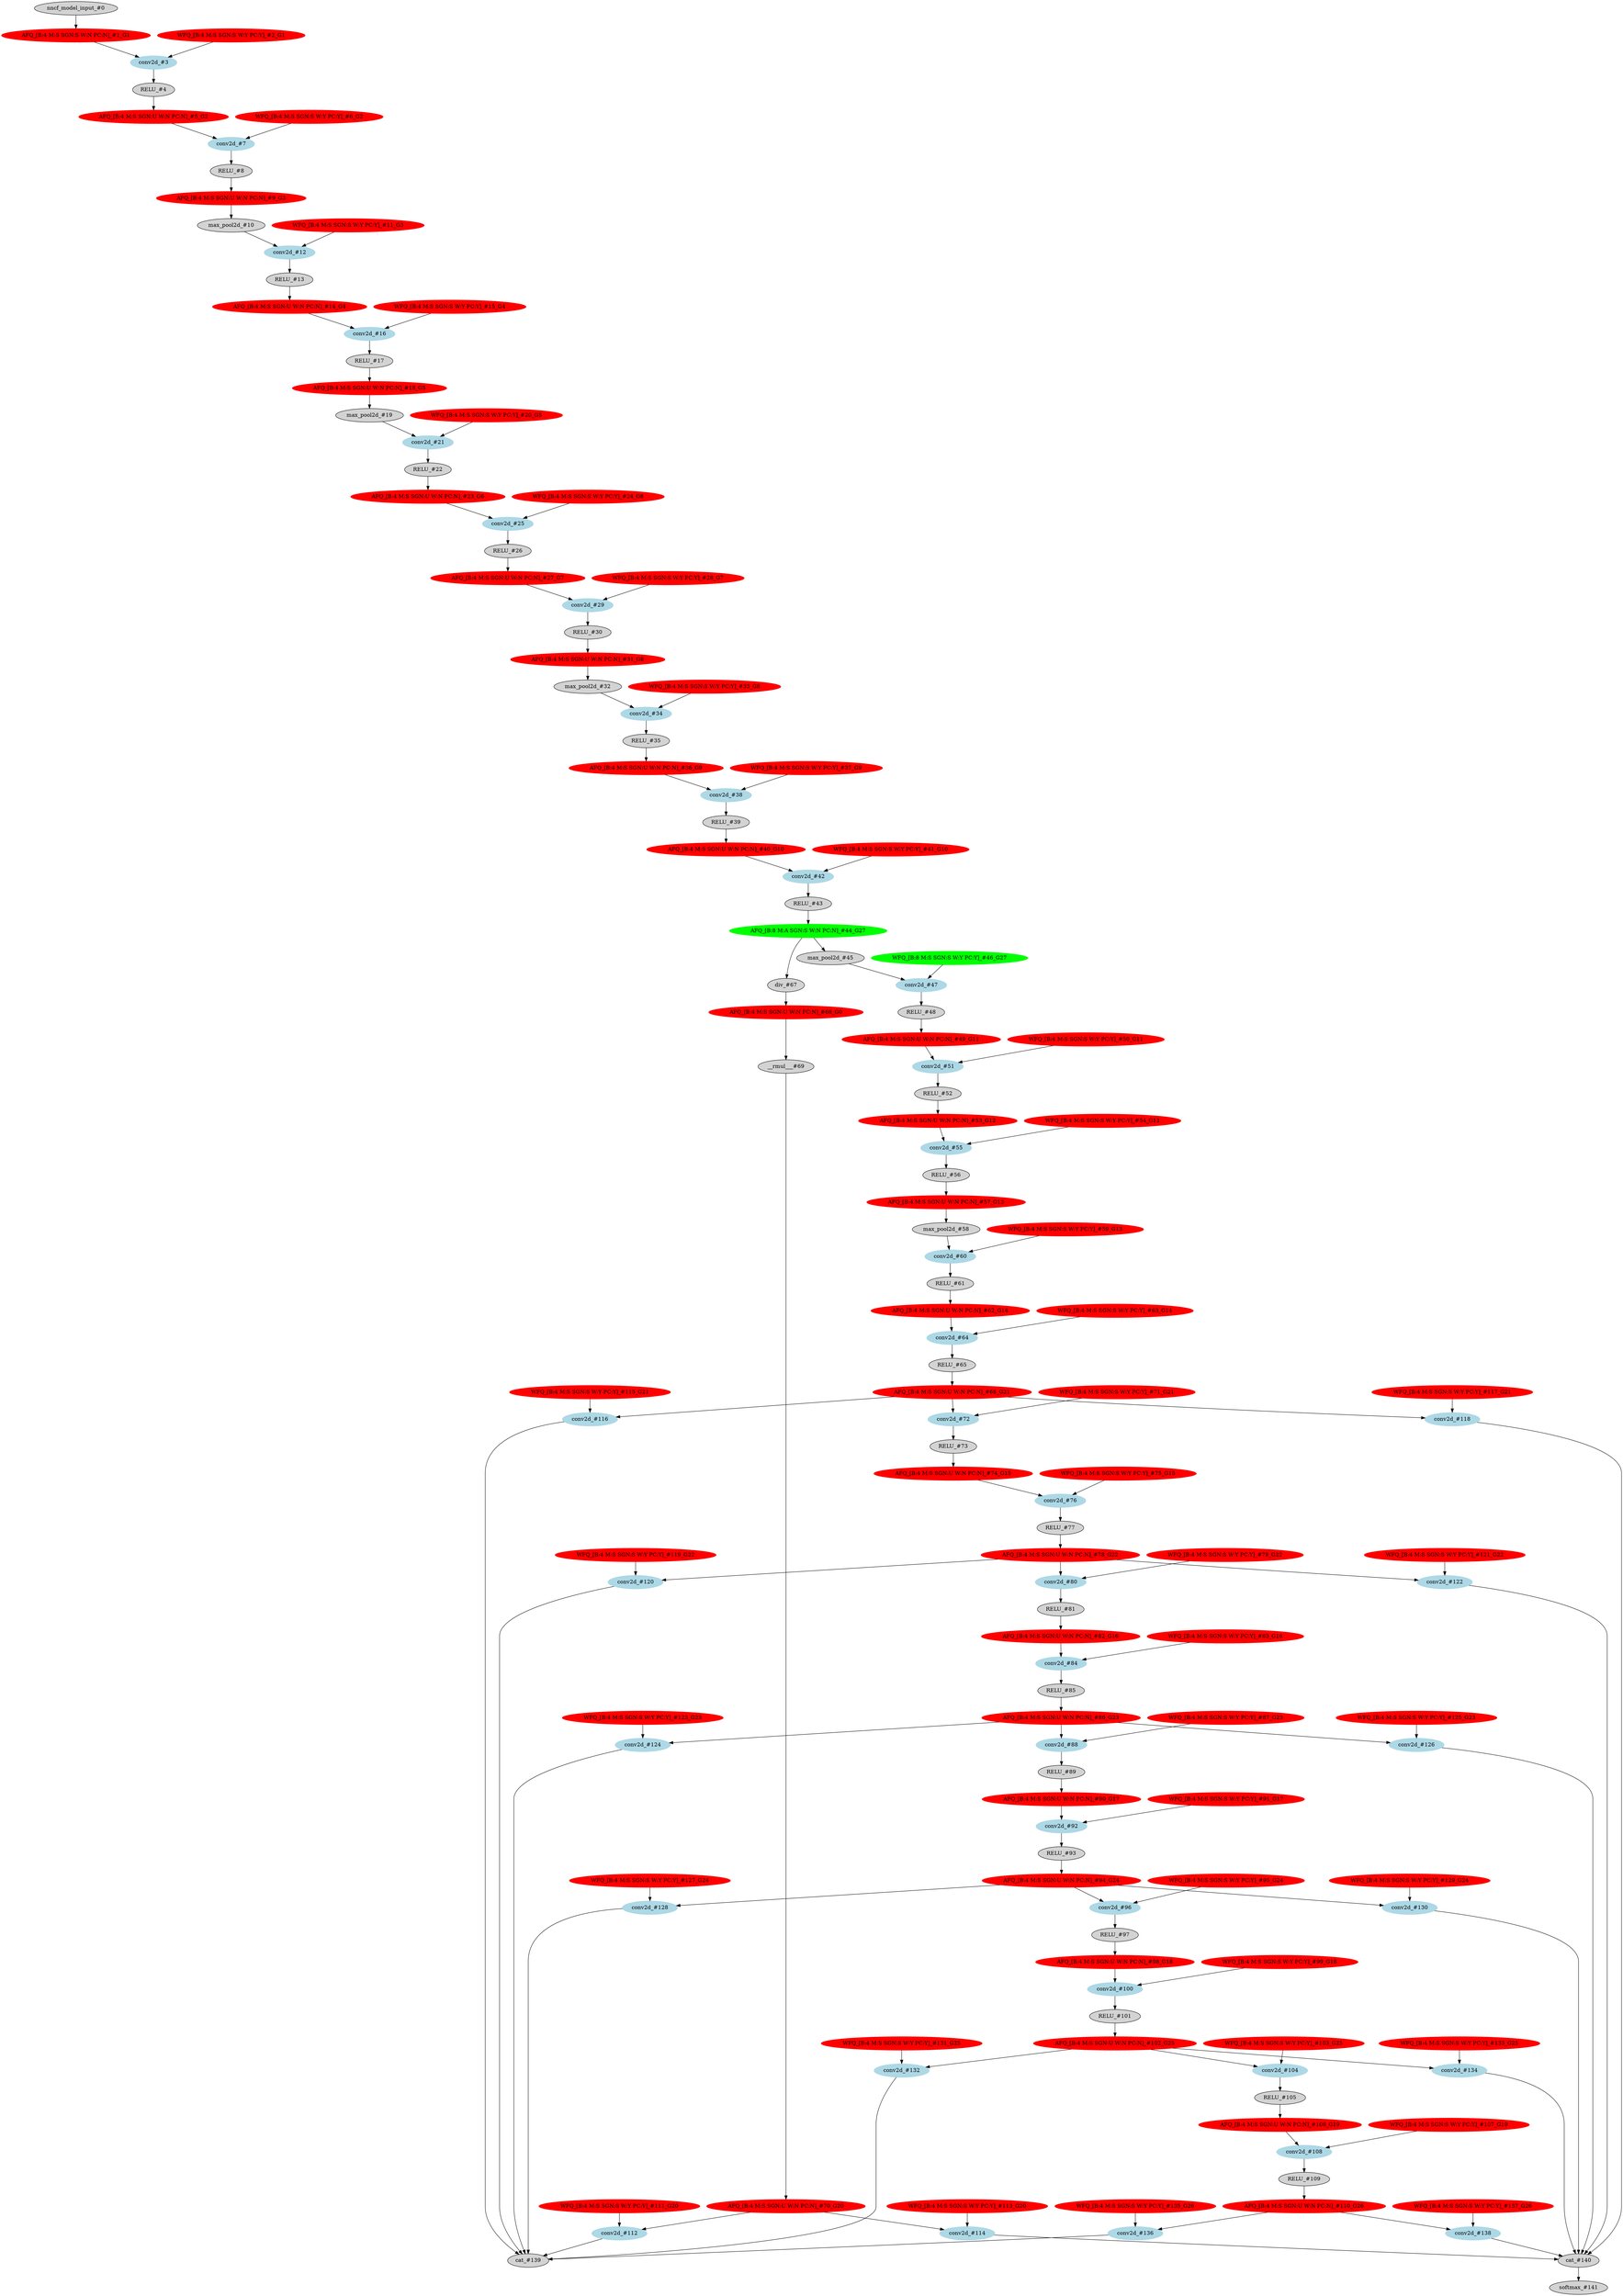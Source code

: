 strict digraph  {
"0 /nncf_model_input" [id=0, label="nncf_model_input_#0", scope="", style=filled, type=nncf_model_input];
"1 SymmetricQuantizer/symmetric_quantize" [color=red, id=1, label="AFQ_[B:4 M:S SGN:S W:N PC:N]_#1_G1", scope=SymmetricQuantizer, style=filled, type=symmetric_quantize];
"2 SSD_VGG/MultiOutputSequential[basenet]/NNCFConv2d[0]/ModuleDict[pre_ops]/UpdateWeight[0]/SymmetricQuantizer[op]/symmetric_quantize" [color=red, id=2, label="WFQ_[B:4 M:S SGN:S W:Y PC:Y]_#2_G1", scope="SSD_VGG/MultiOutputSequential[basenet]/NNCFConv2d[0]/ModuleDict[pre_ops]/UpdateWeight[0]/SymmetricQuantizer[op]", style=filled, type=symmetric_quantize];
"3 SSD_VGG/MultiOutputSequential[basenet]/NNCFConv2d[0]/conv2d" [color=lightblue, id=3, label="conv2d_#3", scope="SSD_VGG/MultiOutputSequential[basenet]/NNCFConv2d[0]", style=filled, type=conv2d];
"4 SSD_VGG/MultiOutputSequential[basenet]/ReLU[1]/RELU" [id=4, label="RELU_#4", scope="SSD_VGG/MultiOutputSequential[basenet]/ReLU[1]", style=filled, type=RELU];
"5 SSD_VGG/MultiOutputSequential[basenet]/ReLU[1]/SymmetricQuantizer/symmetric_quantize" [color=red, id=5, label="AFQ_[B:4 M:S SGN:U W:N PC:N]_#5_G2", scope="SSD_VGG/MultiOutputSequential[basenet]/ReLU[1]/SymmetricQuantizer", style=filled, type=symmetric_quantize];
"6 SSD_VGG/MultiOutputSequential[basenet]/NNCFConv2d[2]/ModuleDict[pre_ops]/UpdateWeight[0]/SymmetricQuantizer[op]/symmetric_quantize" [color=red, id=6, label="WFQ_[B:4 M:S SGN:S W:Y PC:Y]_#6_G2", scope="SSD_VGG/MultiOutputSequential[basenet]/NNCFConv2d[2]/ModuleDict[pre_ops]/UpdateWeight[0]/SymmetricQuantizer[op]", style=filled, type=symmetric_quantize];
"7 SSD_VGG/MultiOutputSequential[basenet]/NNCFConv2d[2]/conv2d" [color=lightblue, id=7, label="conv2d_#7", scope="SSD_VGG/MultiOutputSequential[basenet]/NNCFConv2d[2]", style=filled, type=conv2d];
"8 SSD_VGG/MultiOutputSequential[basenet]/ReLU[3]/RELU" [id=8, label="RELU_#8", scope="SSD_VGG/MultiOutputSequential[basenet]/ReLU[3]", style=filled, type=RELU];
"9 SSD_VGG/MultiOutputSequential[basenet]/ReLU[3]/SymmetricQuantizer/symmetric_quantize" [color=red, id=9, label="AFQ_[B:4 M:S SGN:U W:N PC:N]_#9_G3", scope="SSD_VGG/MultiOutputSequential[basenet]/ReLU[3]/SymmetricQuantizer", style=filled, type=symmetric_quantize];
"10 SSD_VGG/MultiOutputSequential[basenet]/MaxPool2d[4]/max_pool2d" [id=10, label="max_pool2d_#10", scope="SSD_VGG/MultiOutputSequential[basenet]/MaxPool2d[4]", style=filled, type=max_pool2d];
"11 SSD_VGG/MultiOutputSequential[basenet]/NNCFConv2d[5]/ModuleDict[pre_ops]/UpdateWeight[0]/SymmetricQuantizer[op]/symmetric_quantize" [color=red, id=11, label="WFQ_[B:4 M:S SGN:S W:Y PC:Y]_#11_G3", scope="SSD_VGG/MultiOutputSequential[basenet]/NNCFConv2d[5]/ModuleDict[pre_ops]/UpdateWeight[0]/SymmetricQuantizer[op]", style=filled, type=symmetric_quantize];
"12 SSD_VGG/MultiOutputSequential[basenet]/NNCFConv2d[5]/conv2d" [color=lightblue, id=12, label="conv2d_#12", scope="SSD_VGG/MultiOutputSequential[basenet]/NNCFConv2d[5]", style=filled, type=conv2d];
"13 SSD_VGG/MultiOutputSequential[basenet]/ReLU[6]/RELU" [id=13, label="RELU_#13", scope="SSD_VGG/MultiOutputSequential[basenet]/ReLU[6]", style=filled, type=RELU];
"14 SSD_VGG/MultiOutputSequential[basenet]/ReLU[6]/SymmetricQuantizer/symmetric_quantize" [color=red, id=14, label="AFQ_[B:4 M:S SGN:U W:N PC:N]_#14_G4", scope="SSD_VGG/MultiOutputSequential[basenet]/ReLU[6]/SymmetricQuantizer", style=filled, type=symmetric_quantize];
"15 SSD_VGG/MultiOutputSequential[basenet]/NNCFConv2d[7]/ModuleDict[pre_ops]/UpdateWeight[0]/SymmetricQuantizer[op]/symmetric_quantize" [color=red, id=15, label="WFQ_[B:4 M:S SGN:S W:Y PC:Y]_#15_G4", scope="SSD_VGG/MultiOutputSequential[basenet]/NNCFConv2d[7]/ModuleDict[pre_ops]/UpdateWeight[0]/SymmetricQuantizer[op]", style=filled, type=symmetric_quantize];
"16 SSD_VGG/MultiOutputSequential[basenet]/NNCFConv2d[7]/conv2d" [color=lightblue, id=16, label="conv2d_#16", scope="SSD_VGG/MultiOutputSequential[basenet]/NNCFConv2d[7]", style=filled, type=conv2d];
"17 SSD_VGG/MultiOutputSequential[basenet]/ReLU[8]/RELU" [id=17, label="RELU_#17", scope="SSD_VGG/MultiOutputSequential[basenet]/ReLU[8]", style=filled, type=RELU];
"18 SSD_VGG/MultiOutputSequential[basenet]/ReLU[8]/SymmetricQuantizer/symmetric_quantize" [color=red, id=18, label="AFQ_[B:4 M:S SGN:U W:N PC:N]_#18_G5", scope="SSD_VGG/MultiOutputSequential[basenet]/ReLU[8]/SymmetricQuantizer", style=filled, type=symmetric_quantize];
"19 SSD_VGG/MultiOutputSequential[basenet]/MaxPool2d[9]/max_pool2d" [id=19, label="max_pool2d_#19", scope="SSD_VGG/MultiOutputSequential[basenet]/MaxPool2d[9]", style=filled, type=max_pool2d];
"20 SSD_VGG/MultiOutputSequential[basenet]/NNCFConv2d[10]/ModuleDict[pre_ops]/UpdateWeight[0]/SymmetricQuantizer[op]/symmetric_quantize" [color=red, id=20, label="WFQ_[B:4 M:S SGN:S W:Y PC:Y]_#20_G5", scope="SSD_VGG/MultiOutputSequential[basenet]/NNCFConv2d[10]/ModuleDict[pre_ops]/UpdateWeight[0]/SymmetricQuantizer[op]", style=filled, type=symmetric_quantize];
"21 SSD_VGG/MultiOutputSequential[basenet]/NNCFConv2d[10]/conv2d" [color=lightblue, id=21, label="conv2d_#21", scope="SSD_VGG/MultiOutputSequential[basenet]/NNCFConv2d[10]", style=filled, type=conv2d];
"22 SSD_VGG/MultiOutputSequential[basenet]/ReLU[11]/RELU" [id=22, label="RELU_#22", scope="SSD_VGG/MultiOutputSequential[basenet]/ReLU[11]", style=filled, type=RELU];
"23 SSD_VGG/MultiOutputSequential[basenet]/ReLU[11]/SymmetricQuantizer/symmetric_quantize" [color=red, id=23, label="AFQ_[B:4 M:S SGN:U W:N PC:N]_#23_G6", scope="SSD_VGG/MultiOutputSequential[basenet]/ReLU[11]/SymmetricQuantizer", style=filled, type=symmetric_quantize];
"24 SSD_VGG/MultiOutputSequential[basenet]/NNCFConv2d[12]/ModuleDict[pre_ops]/UpdateWeight[0]/SymmetricQuantizer[op]/symmetric_quantize" [color=red, id=24, label="WFQ_[B:4 M:S SGN:S W:Y PC:Y]_#24_G6", scope="SSD_VGG/MultiOutputSequential[basenet]/NNCFConv2d[12]/ModuleDict[pre_ops]/UpdateWeight[0]/SymmetricQuantizer[op]", style=filled, type=symmetric_quantize];
"25 SSD_VGG/MultiOutputSequential[basenet]/NNCFConv2d[12]/conv2d" [color=lightblue, id=25, label="conv2d_#25", scope="SSD_VGG/MultiOutputSequential[basenet]/NNCFConv2d[12]", style=filled, type=conv2d];
"26 SSD_VGG/MultiOutputSequential[basenet]/ReLU[13]/RELU" [id=26, label="RELU_#26", scope="SSD_VGG/MultiOutputSequential[basenet]/ReLU[13]", style=filled, type=RELU];
"27 SSD_VGG/MultiOutputSequential[basenet]/ReLU[13]/SymmetricQuantizer/symmetric_quantize" [color=red, id=27, label="AFQ_[B:4 M:S SGN:U W:N PC:N]_#27_G7", scope="SSD_VGG/MultiOutputSequential[basenet]/ReLU[13]/SymmetricQuantizer", style=filled, type=symmetric_quantize];
"28 SSD_VGG/MultiOutputSequential[basenet]/NNCFConv2d[14]/ModuleDict[pre_ops]/UpdateWeight[0]/SymmetricQuantizer[op]/symmetric_quantize" [color=red, id=28, label="WFQ_[B:4 M:S SGN:S W:Y PC:Y]_#28_G7", scope="SSD_VGG/MultiOutputSequential[basenet]/NNCFConv2d[14]/ModuleDict[pre_ops]/UpdateWeight[0]/SymmetricQuantizer[op]", style=filled, type=symmetric_quantize];
"29 SSD_VGG/MultiOutputSequential[basenet]/NNCFConv2d[14]/conv2d" [color=lightblue, id=29, label="conv2d_#29", scope="SSD_VGG/MultiOutputSequential[basenet]/NNCFConv2d[14]", style=filled, type=conv2d];
"30 SSD_VGG/MultiOutputSequential[basenet]/ReLU[15]/RELU" [id=30, label="RELU_#30", scope="SSD_VGG/MultiOutputSequential[basenet]/ReLU[15]", style=filled, type=RELU];
"31 SSD_VGG/MultiOutputSequential[basenet]/ReLU[15]/SymmetricQuantizer/symmetric_quantize" [color=red, id=31, label="AFQ_[B:4 M:S SGN:U W:N PC:N]_#31_G8", scope="SSD_VGG/MultiOutputSequential[basenet]/ReLU[15]/SymmetricQuantizer", style=filled, type=symmetric_quantize];
"32 SSD_VGG/MultiOutputSequential[basenet]/MaxPool2d[16]/max_pool2d" [id=32, label="max_pool2d_#32", scope="SSD_VGG/MultiOutputSequential[basenet]/MaxPool2d[16]", style=filled, type=max_pool2d];
"33 SSD_VGG/MultiOutputSequential[basenet]/NNCFConv2d[17]/ModuleDict[pre_ops]/UpdateWeight[0]/SymmetricQuantizer[op]/symmetric_quantize" [color=red, id=33, label="WFQ_[B:4 M:S SGN:S W:Y PC:Y]_#33_G8", scope="SSD_VGG/MultiOutputSequential[basenet]/NNCFConv2d[17]/ModuleDict[pre_ops]/UpdateWeight[0]/SymmetricQuantizer[op]", style=filled, type=symmetric_quantize];
"34 SSD_VGG/MultiOutputSequential[basenet]/NNCFConv2d[17]/conv2d" [color=lightblue, id=34, label="conv2d_#34", scope="SSD_VGG/MultiOutputSequential[basenet]/NNCFConv2d[17]", style=filled, type=conv2d];
"35 SSD_VGG/MultiOutputSequential[basenet]/ReLU[18]/RELU" [id=35, label="RELU_#35", scope="SSD_VGG/MultiOutputSequential[basenet]/ReLU[18]", style=filled, type=RELU];
"36 SSD_VGG/MultiOutputSequential[basenet]/ReLU[18]/SymmetricQuantizer/symmetric_quantize" [color=red, id=36, label="AFQ_[B:4 M:S SGN:U W:N PC:N]_#36_G9", scope="SSD_VGG/MultiOutputSequential[basenet]/ReLU[18]/SymmetricQuantizer", style=filled, type=symmetric_quantize];
"37 SSD_VGG/MultiOutputSequential[basenet]/NNCFConv2d[19]/ModuleDict[pre_ops]/UpdateWeight[0]/SymmetricQuantizer[op]/symmetric_quantize" [color=red, id=37, label="WFQ_[B:4 M:S SGN:S W:Y PC:Y]_#37_G9", scope="SSD_VGG/MultiOutputSequential[basenet]/NNCFConv2d[19]/ModuleDict[pre_ops]/UpdateWeight[0]/SymmetricQuantizer[op]", style=filled, type=symmetric_quantize];
"38 SSD_VGG/MultiOutputSequential[basenet]/NNCFConv2d[19]/conv2d" [color=lightblue, id=38, label="conv2d_#38", scope="SSD_VGG/MultiOutputSequential[basenet]/NNCFConv2d[19]", style=filled, type=conv2d];
"39 SSD_VGG/MultiOutputSequential[basenet]/ReLU[20]/RELU" [id=39, label="RELU_#39", scope="SSD_VGG/MultiOutputSequential[basenet]/ReLU[20]", style=filled, type=RELU];
"40 SSD_VGG/MultiOutputSequential[basenet]/ReLU[20]/SymmetricQuantizer/symmetric_quantize" [color=red, id=40, label="AFQ_[B:4 M:S SGN:U W:N PC:N]_#40_G10", scope="SSD_VGG/MultiOutputSequential[basenet]/ReLU[20]/SymmetricQuantizer", style=filled, type=symmetric_quantize];
"41 SSD_VGG/MultiOutputSequential[basenet]/NNCFConv2d[21]/ModuleDict[pre_ops]/UpdateWeight[0]/SymmetricQuantizer[op]/symmetric_quantize" [color=red, id=41, label="WFQ_[B:4 M:S SGN:S W:Y PC:Y]_#41_G10", scope="SSD_VGG/MultiOutputSequential[basenet]/NNCFConv2d[21]/ModuleDict[pre_ops]/UpdateWeight[0]/SymmetricQuantizer[op]", style=filled, type=symmetric_quantize];
"42 SSD_VGG/MultiOutputSequential[basenet]/NNCFConv2d[21]/conv2d" [color=lightblue, id=42, label="conv2d_#42", scope="SSD_VGG/MultiOutputSequential[basenet]/NNCFConv2d[21]", style=filled, type=conv2d];
"43 SSD_VGG/MultiOutputSequential[basenet]/ReLU[22]/RELU" [id=43, label="RELU_#43", scope="SSD_VGG/MultiOutputSequential[basenet]/ReLU[22]", style=filled, type=RELU];
"44 SSD_VGG/MultiOutputSequential[basenet]/ReLU[22]/AsymmetricQuantizer/asymmetric_quantize" [color=green, id=44, label="AFQ_[B:8 M:A SGN:S W:N PC:N]_#44_G27", scope="SSD_VGG/MultiOutputSequential[basenet]/ReLU[22]/AsymmetricQuantizer", style=filled, type=asymmetric_quantize];
"45 SSD_VGG/MultiOutputSequential[basenet]/MaxPool2d[23]/max_pool2d" [id=45, label="max_pool2d_#45", scope="SSD_VGG/MultiOutputSequential[basenet]/MaxPool2d[23]", style=filled, type=max_pool2d];
"46 SSD_VGG/MultiOutputSequential[basenet]/NNCFConv2d[24]/ModuleDict[pre_ops]/UpdateWeight[0]/SymmetricQuantizer[op]/symmetric_quantize" [color=green, id=46, label="WFQ_[B:8 M:S SGN:S W:Y PC:Y]_#46_G27", scope="SSD_VGG/MultiOutputSequential[basenet]/NNCFConv2d[24]/ModuleDict[pre_ops]/UpdateWeight[0]/SymmetricQuantizer[op]", style=filled, type=symmetric_quantize];
"47 SSD_VGG/MultiOutputSequential[basenet]/NNCFConv2d[24]/conv2d" [color=lightblue, id=47, label="conv2d_#47", scope="SSD_VGG/MultiOutputSequential[basenet]/NNCFConv2d[24]", style=filled, type=conv2d];
"48 SSD_VGG/MultiOutputSequential[basenet]/ReLU[25]/RELU" [id=48, label="RELU_#48", scope="SSD_VGG/MultiOutputSequential[basenet]/ReLU[25]", style=filled, type=RELU];
"49 SSD_VGG/MultiOutputSequential[basenet]/ReLU[25]/SymmetricQuantizer/symmetric_quantize" [color=red, id=49, label="AFQ_[B:4 M:S SGN:U W:N PC:N]_#49_G11", scope="SSD_VGG/MultiOutputSequential[basenet]/ReLU[25]/SymmetricQuantizer", style=filled, type=symmetric_quantize];
"50 SSD_VGG/MultiOutputSequential[basenet]/NNCFConv2d[26]/ModuleDict[pre_ops]/UpdateWeight[0]/SymmetricQuantizer[op]/symmetric_quantize" [color=red, id=50, label="WFQ_[B:4 M:S SGN:S W:Y PC:Y]_#50_G11", scope="SSD_VGG/MultiOutputSequential[basenet]/NNCFConv2d[26]/ModuleDict[pre_ops]/UpdateWeight[0]/SymmetricQuantizer[op]", style=filled, type=symmetric_quantize];
"51 SSD_VGG/MultiOutputSequential[basenet]/NNCFConv2d[26]/conv2d" [color=lightblue, id=51, label="conv2d_#51", scope="SSD_VGG/MultiOutputSequential[basenet]/NNCFConv2d[26]", style=filled, type=conv2d];
"52 SSD_VGG/MultiOutputSequential[basenet]/ReLU[27]/RELU" [id=52, label="RELU_#52", scope="SSD_VGG/MultiOutputSequential[basenet]/ReLU[27]", style=filled, type=RELU];
"53 SSD_VGG/MultiOutputSequential[basenet]/ReLU[27]/SymmetricQuantizer/symmetric_quantize" [color=red, id=53, label="AFQ_[B:4 M:S SGN:U W:N PC:N]_#53_G12", scope="SSD_VGG/MultiOutputSequential[basenet]/ReLU[27]/SymmetricQuantizer", style=filled, type=symmetric_quantize];
"54 SSD_VGG/MultiOutputSequential[basenet]/NNCFConv2d[28]/ModuleDict[pre_ops]/UpdateWeight[0]/SymmetricQuantizer[op]/symmetric_quantize" [color=red, id=54, label="WFQ_[B:4 M:S SGN:S W:Y PC:Y]_#54_G12", scope="SSD_VGG/MultiOutputSequential[basenet]/NNCFConv2d[28]/ModuleDict[pre_ops]/UpdateWeight[0]/SymmetricQuantizer[op]", style=filled, type=symmetric_quantize];
"55 SSD_VGG/MultiOutputSequential[basenet]/NNCFConv2d[28]/conv2d" [color=lightblue, id=55, label="conv2d_#55", scope="SSD_VGG/MultiOutputSequential[basenet]/NNCFConv2d[28]", style=filled, type=conv2d];
"56 SSD_VGG/MultiOutputSequential[basenet]/ReLU[29]/RELU" [id=56, label="RELU_#56", scope="SSD_VGG/MultiOutputSequential[basenet]/ReLU[29]", style=filled, type=RELU];
"57 SSD_VGG/MultiOutputSequential[basenet]/ReLU[29]/SymmetricQuantizer/symmetric_quantize" [color=red, id=57, label="AFQ_[B:4 M:S SGN:U W:N PC:N]_#57_G13", scope="SSD_VGG/MultiOutputSequential[basenet]/ReLU[29]/SymmetricQuantizer", style=filled, type=symmetric_quantize];
"58 SSD_VGG/MultiOutputSequential[basenet]/MaxPool2d[30]/max_pool2d" [id=58, label="max_pool2d_#58", scope="SSD_VGG/MultiOutputSequential[basenet]/MaxPool2d[30]", style=filled, type=max_pool2d];
"59 SSD_VGG/MultiOutputSequential[basenet]/NNCFConv2d[31]/ModuleDict[pre_ops]/UpdateWeight[0]/SymmetricQuantizer[op]/symmetric_quantize" [color=red, id=59, label="WFQ_[B:4 M:S SGN:S W:Y PC:Y]_#59_G13", scope="SSD_VGG/MultiOutputSequential[basenet]/NNCFConv2d[31]/ModuleDict[pre_ops]/UpdateWeight[0]/SymmetricQuantizer[op]", style=filled, type=symmetric_quantize];
"60 SSD_VGG/MultiOutputSequential[basenet]/NNCFConv2d[31]/conv2d" [color=lightblue, id=60, label="conv2d_#60", scope="SSD_VGG/MultiOutputSequential[basenet]/NNCFConv2d[31]", style=filled, type=conv2d];
"61 SSD_VGG/MultiOutputSequential[basenet]/ReLU[32]/RELU" [id=61, label="RELU_#61", scope="SSD_VGG/MultiOutputSequential[basenet]/ReLU[32]", style=filled, type=RELU];
"62 SSD_VGG/MultiOutputSequential[basenet]/ReLU[32]/SymmetricQuantizer/symmetric_quantize" [color=red, id=62, label="AFQ_[B:4 M:S SGN:U W:N PC:N]_#62_G14", scope="SSD_VGG/MultiOutputSequential[basenet]/ReLU[32]/SymmetricQuantizer", style=filled, type=symmetric_quantize];
"63 SSD_VGG/MultiOutputSequential[basenet]/NNCFConv2d[33]/ModuleDict[pre_ops]/UpdateWeight[0]/SymmetricQuantizer[op]/symmetric_quantize" [color=red, id=63, label="WFQ_[B:4 M:S SGN:S W:Y PC:Y]_#63_G14", scope="SSD_VGG/MultiOutputSequential[basenet]/NNCFConv2d[33]/ModuleDict[pre_ops]/UpdateWeight[0]/SymmetricQuantizer[op]", style=filled, type=symmetric_quantize];
"64 SSD_VGG/MultiOutputSequential[basenet]/NNCFConv2d[33]/conv2d" [color=lightblue, id=64, label="conv2d_#64", scope="SSD_VGG/MultiOutputSequential[basenet]/NNCFConv2d[33]", style=filled, type=conv2d];
"65 SSD_VGG/MultiOutputSequential[basenet]/ReLU[34]/RELU" [id=65, label="RELU_#65", scope="SSD_VGG/MultiOutputSequential[basenet]/ReLU[34]", style=filled, type=RELU];
"66 SSD_VGG/MultiOutputSequential[basenet]/ReLU[34]/SymmetricQuantizer/symmetric_quantize" [color=red, id=66, label="AFQ_[B:4 M:S SGN:U W:N PC:N]_#66_G21", scope="SSD_VGG/MultiOutputSequential[basenet]/ReLU[34]/SymmetricQuantizer", style=filled, type=symmetric_quantize];
"67 SSD_VGG/NNCFUserL2Norm[L2Norm]/div" [id=67, label="div_#67", scope="SSD_VGG/NNCFUserL2Norm[L2Norm]", style=filled, type=div];
"68 SSD_VGG/NNCFUserL2Norm[L2Norm]/SymmetricQuantizer/symmetric_quantize" [color=red, id=68, label="AFQ_[B:4 M:S SGN:U W:N PC:N]_#68_G0", scope="SSD_VGG/NNCFUserL2Norm[L2Norm]/SymmetricQuantizer", style=filled, type=symmetric_quantize];
"69 SSD_VGG/NNCFUserL2Norm[L2Norm]/__rmul__" [id=69, label="__rmul___#69", scope="SSD_VGG/NNCFUserL2Norm[L2Norm]", style=filled, type=__rmul__];
"70 SSD_VGG/NNCFUserL2Norm[L2Norm]/SymmetricQuantizer/symmetric_quantize" [color=red, id=70, label="AFQ_[B:4 M:S SGN:U W:N PC:N]_#70_G20", scope="SSD_VGG/NNCFUserL2Norm[L2Norm]/SymmetricQuantizer", style=filled, type=symmetric_quantize];
"71 SSD_VGG/MultiOutputSequential[extras]/NNCFConv2d[0]/ModuleDict[pre_ops]/UpdateWeight[0]/SymmetricQuantizer[op]/symmetric_quantize" [color=red, id=71, label="WFQ_[B:4 M:S SGN:S W:Y PC:Y]_#71_G21", scope="SSD_VGG/MultiOutputSequential[extras]/NNCFConv2d[0]/ModuleDict[pre_ops]/UpdateWeight[0]/SymmetricQuantizer[op]", style=filled, type=symmetric_quantize];
"72 SSD_VGG/MultiOutputSequential[extras]/NNCFConv2d[0]/conv2d" [color=lightblue, id=72, label="conv2d_#72", scope="SSD_VGG/MultiOutputSequential[extras]/NNCFConv2d[0]", style=filled, type=conv2d];
"73 SSD_VGG/MultiOutputSequential[extras]/ReLU[1]/RELU" [id=73, label="RELU_#73", scope="SSD_VGG/MultiOutputSequential[extras]/ReLU[1]", style=filled, type=RELU];
"74 SSD_VGG/MultiOutputSequential[extras]/ReLU[1]/SymmetricQuantizer/symmetric_quantize" [color=red, id=74, label="AFQ_[B:4 M:S SGN:U W:N PC:N]_#74_G15", scope="SSD_VGG/MultiOutputSequential[extras]/ReLU[1]/SymmetricQuantizer", style=filled, type=symmetric_quantize];
"75 SSD_VGG/MultiOutputSequential[extras]/NNCFConv2d[2]/ModuleDict[pre_ops]/UpdateWeight[0]/SymmetricQuantizer[op]/symmetric_quantize" [color=red, id=75, label="WFQ_[B:4 M:S SGN:S W:Y PC:Y]_#75_G15", scope="SSD_VGG/MultiOutputSequential[extras]/NNCFConv2d[2]/ModuleDict[pre_ops]/UpdateWeight[0]/SymmetricQuantizer[op]", style=filled, type=symmetric_quantize];
"76 SSD_VGG/MultiOutputSequential[extras]/NNCFConv2d[2]/conv2d" [color=lightblue, id=76, label="conv2d_#76", scope="SSD_VGG/MultiOutputSequential[extras]/NNCFConv2d[2]", style=filled, type=conv2d];
"77 SSD_VGG/MultiOutputSequential[extras]/ReLU[3]/RELU" [id=77, label="RELU_#77", scope="SSD_VGG/MultiOutputSequential[extras]/ReLU[3]", style=filled, type=RELU];
"78 SSD_VGG/MultiOutputSequential[extras]/ReLU[3]/SymmetricQuantizer/symmetric_quantize" [color=red, id=78, label="AFQ_[B:4 M:S SGN:U W:N PC:N]_#78_G22", scope="SSD_VGG/MultiOutputSequential[extras]/ReLU[3]/SymmetricQuantizer", style=filled, type=symmetric_quantize];
"79 SSD_VGG/MultiOutputSequential[extras]/NNCFConv2d[4]/ModuleDict[pre_ops]/UpdateWeight[0]/SymmetricQuantizer[op]/symmetric_quantize" [color=red, id=79, label="WFQ_[B:4 M:S SGN:S W:Y PC:Y]_#79_G22", scope="SSD_VGG/MultiOutputSequential[extras]/NNCFConv2d[4]/ModuleDict[pre_ops]/UpdateWeight[0]/SymmetricQuantizer[op]", style=filled, type=symmetric_quantize];
"80 SSD_VGG/MultiOutputSequential[extras]/NNCFConv2d[4]/conv2d" [color=lightblue, id=80, label="conv2d_#80", scope="SSD_VGG/MultiOutputSequential[extras]/NNCFConv2d[4]", style=filled, type=conv2d];
"81 SSD_VGG/MultiOutputSequential[extras]/ReLU[5]/RELU" [id=81, label="RELU_#81", scope="SSD_VGG/MultiOutputSequential[extras]/ReLU[5]", style=filled, type=RELU];
"82 SSD_VGG/MultiOutputSequential[extras]/ReLU[5]/SymmetricQuantizer/symmetric_quantize" [color=red, id=82, label="AFQ_[B:4 M:S SGN:U W:N PC:N]_#82_G16", scope="SSD_VGG/MultiOutputSequential[extras]/ReLU[5]/SymmetricQuantizer", style=filled, type=symmetric_quantize];
"83 SSD_VGG/MultiOutputSequential[extras]/NNCFConv2d[6]/ModuleDict[pre_ops]/UpdateWeight[0]/SymmetricQuantizer[op]/symmetric_quantize" [color=red, id=83, label="WFQ_[B:4 M:S SGN:S W:Y PC:Y]_#83_G16", scope="SSD_VGG/MultiOutputSequential[extras]/NNCFConv2d[6]/ModuleDict[pre_ops]/UpdateWeight[0]/SymmetricQuantizer[op]", style=filled, type=symmetric_quantize];
"84 SSD_VGG/MultiOutputSequential[extras]/NNCFConv2d[6]/conv2d" [color=lightblue, id=84, label="conv2d_#84", scope="SSD_VGG/MultiOutputSequential[extras]/NNCFConv2d[6]", style=filled, type=conv2d];
"85 SSD_VGG/MultiOutputSequential[extras]/ReLU[7]/RELU" [id=85, label="RELU_#85", scope="SSD_VGG/MultiOutputSequential[extras]/ReLU[7]", style=filled, type=RELU];
"86 SSD_VGG/MultiOutputSequential[extras]/ReLU[7]/SymmetricQuantizer/symmetric_quantize" [color=red, id=86, label="AFQ_[B:4 M:S SGN:U W:N PC:N]_#86_G23", scope="SSD_VGG/MultiOutputSequential[extras]/ReLU[7]/SymmetricQuantizer", style=filled, type=symmetric_quantize];
"87 SSD_VGG/MultiOutputSequential[extras]/NNCFConv2d[8]/ModuleDict[pre_ops]/UpdateWeight[0]/SymmetricQuantizer[op]/symmetric_quantize" [color=red, id=87, label="WFQ_[B:4 M:S SGN:S W:Y PC:Y]_#87_G23", scope="SSD_VGG/MultiOutputSequential[extras]/NNCFConv2d[8]/ModuleDict[pre_ops]/UpdateWeight[0]/SymmetricQuantizer[op]", style=filled, type=symmetric_quantize];
"88 SSD_VGG/MultiOutputSequential[extras]/NNCFConv2d[8]/conv2d" [color=lightblue, id=88, label="conv2d_#88", scope="SSD_VGG/MultiOutputSequential[extras]/NNCFConv2d[8]", style=filled, type=conv2d];
"89 SSD_VGG/MultiOutputSequential[extras]/ReLU[9]/RELU" [id=89, label="RELU_#89", scope="SSD_VGG/MultiOutputSequential[extras]/ReLU[9]", style=filled, type=RELU];
"90 SSD_VGG/MultiOutputSequential[extras]/ReLU[9]/SymmetricQuantizer/symmetric_quantize" [color=red, id=90, label="AFQ_[B:4 M:S SGN:U W:N PC:N]_#90_G17", scope="SSD_VGG/MultiOutputSequential[extras]/ReLU[9]/SymmetricQuantizer", style=filled, type=symmetric_quantize];
"91 SSD_VGG/MultiOutputSequential[extras]/NNCFConv2d[10]/ModuleDict[pre_ops]/UpdateWeight[0]/SymmetricQuantizer[op]/symmetric_quantize" [color=red, id=91, label="WFQ_[B:4 M:S SGN:S W:Y PC:Y]_#91_G17", scope="SSD_VGG/MultiOutputSequential[extras]/NNCFConv2d[10]/ModuleDict[pre_ops]/UpdateWeight[0]/SymmetricQuantizer[op]", style=filled, type=symmetric_quantize];
"92 SSD_VGG/MultiOutputSequential[extras]/NNCFConv2d[10]/conv2d" [color=lightblue, id=92, label="conv2d_#92", scope="SSD_VGG/MultiOutputSequential[extras]/NNCFConv2d[10]", style=filled, type=conv2d];
"93 SSD_VGG/MultiOutputSequential[extras]/ReLU[11]/RELU" [id=93, label="RELU_#93", scope="SSD_VGG/MultiOutputSequential[extras]/ReLU[11]", style=filled, type=RELU];
"94 SSD_VGG/MultiOutputSequential[extras]/ReLU[11]/SymmetricQuantizer/symmetric_quantize" [color=red, id=94, label="AFQ_[B:4 M:S SGN:U W:N PC:N]_#94_G24", scope="SSD_VGG/MultiOutputSequential[extras]/ReLU[11]/SymmetricQuantizer", style=filled, type=symmetric_quantize];
"95 SSD_VGG/MultiOutputSequential[extras]/NNCFConv2d[12]/ModuleDict[pre_ops]/UpdateWeight[0]/SymmetricQuantizer[op]/symmetric_quantize" [color=red, id=95, label="WFQ_[B:4 M:S SGN:S W:Y PC:Y]_#95_G24", scope="SSD_VGG/MultiOutputSequential[extras]/NNCFConv2d[12]/ModuleDict[pre_ops]/UpdateWeight[0]/SymmetricQuantizer[op]", style=filled, type=symmetric_quantize];
"96 SSD_VGG/MultiOutputSequential[extras]/NNCFConv2d[12]/conv2d" [color=lightblue, id=96, label="conv2d_#96", scope="SSD_VGG/MultiOutputSequential[extras]/NNCFConv2d[12]", style=filled, type=conv2d];
"97 SSD_VGG/MultiOutputSequential[extras]/ReLU[13]/RELU" [id=97, label="RELU_#97", scope="SSD_VGG/MultiOutputSequential[extras]/ReLU[13]", style=filled, type=RELU];
"98 SSD_VGG/MultiOutputSequential[extras]/ReLU[13]/SymmetricQuantizer/symmetric_quantize" [color=red, id=98, label="AFQ_[B:4 M:S SGN:U W:N PC:N]_#98_G18", scope="SSD_VGG/MultiOutputSequential[extras]/ReLU[13]/SymmetricQuantizer", style=filled, type=symmetric_quantize];
"99 SSD_VGG/MultiOutputSequential[extras]/NNCFConv2d[14]/ModuleDict[pre_ops]/UpdateWeight[0]/SymmetricQuantizer[op]/symmetric_quantize" [color=red, id=99, label="WFQ_[B:4 M:S SGN:S W:Y PC:Y]_#99_G18", scope="SSD_VGG/MultiOutputSequential[extras]/NNCFConv2d[14]/ModuleDict[pre_ops]/UpdateWeight[0]/SymmetricQuantizer[op]", style=filled, type=symmetric_quantize];
"100 SSD_VGG/MultiOutputSequential[extras]/NNCFConv2d[14]/conv2d" [color=lightblue, id=100, label="conv2d_#100", scope="SSD_VGG/MultiOutputSequential[extras]/NNCFConv2d[14]", style=filled, type=conv2d];
"101 SSD_VGG/MultiOutputSequential[extras]/ReLU[15]/RELU" [id=101, label="RELU_#101", scope="SSD_VGG/MultiOutputSequential[extras]/ReLU[15]", style=filled, type=RELU];
"102 SSD_VGG/MultiOutputSequential[extras]/ReLU[15]/SymmetricQuantizer/symmetric_quantize" [color=red, id=102, label="AFQ_[B:4 M:S SGN:U W:N PC:N]_#102_G25", scope="SSD_VGG/MultiOutputSequential[extras]/ReLU[15]/SymmetricQuantizer", style=filled, type=symmetric_quantize];
"103 SSD_VGG/MultiOutputSequential[extras]/NNCFConv2d[16]/ModuleDict[pre_ops]/UpdateWeight[0]/SymmetricQuantizer[op]/symmetric_quantize" [color=red, id=103, label="WFQ_[B:4 M:S SGN:S W:Y PC:Y]_#103_G25", scope="SSD_VGG/MultiOutputSequential[extras]/NNCFConv2d[16]/ModuleDict[pre_ops]/UpdateWeight[0]/SymmetricQuantizer[op]", style=filled, type=symmetric_quantize];
"104 SSD_VGG/MultiOutputSequential[extras]/NNCFConv2d[16]/conv2d" [color=lightblue, id=104, label="conv2d_#104", scope="SSD_VGG/MultiOutputSequential[extras]/NNCFConv2d[16]", style=filled, type=conv2d];
"105 SSD_VGG/MultiOutputSequential[extras]/ReLU[17]/RELU" [id=105, label="RELU_#105", scope="SSD_VGG/MultiOutputSequential[extras]/ReLU[17]", style=filled, type=RELU];
"106 SSD_VGG/MultiOutputSequential[extras]/ReLU[17]/SymmetricQuantizer/symmetric_quantize" [color=red, id=106, label="AFQ_[B:4 M:S SGN:U W:N PC:N]_#106_G19", scope="SSD_VGG/MultiOutputSequential[extras]/ReLU[17]/SymmetricQuantizer", style=filled, type=symmetric_quantize];
"107 SSD_VGG/MultiOutputSequential[extras]/NNCFConv2d[18]/ModuleDict[pre_ops]/UpdateWeight[0]/SymmetricQuantizer[op]/symmetric_quantize" [color=red, id=107, label="WFQ_[B:4 M:S SGN:S W:Y PC:Y]_#107_G19", scope="SSD_VGG/MultiOutputSequential[extras]/NNCFConv2d[18]/ModuleDict[pre_ops]/UpdateWeight[0]/SymmetricQuantizer[op]", style=filled, type=symmetric_quantize];
"108 SSD_VGG/MultiOutputSequential[extras]/NNCFConv2d[18]/conv2d" [color=lightblue, id=108, label="conv2d_#108", scope="SSD_VGG/MultiOutputSequential[extras]/NNCFConv2d[18]", style=filled, type=conv2d];
"109 SSD_VGG/MultiOutputSequential[extras]/ReLU[19]/RELU" [id=109, label="RELU_#109", scope="SSD_VGG/MultiOutputSequential[extras]/ReLU[19]", style=filled, type=RELU];
"110 SSD_VGG/MultiOutputSequential[extras]/ReLU[19]/SymmetricQuantizer/symmetric_quantize" [color=red, id=110, label="AFQ_[B:4 M:S SGN:U W:N PC:N]_#110_G26", scope="SSD_VGG/MultiOutputSequential[extras]/ReLU[19]/SymmetricQuantizer", style=filled, type=symmetric_quantize];
"111 SSD_VGG/SSDDetectionOutput[detection_head]/ModuleList[heads]/SSDHead[0]/NNCFConv2d[loc]/ModuleDict[pre_ops]/UpdateWeight[0]/SymmetricQuantizer[op]/symmetric_quantize" [color=red, id=111, label="WFQ_[B:4 M:S SGN:S W:Y PC:Y]_#111_G20", scope="SSD_VGG/SSDDetectionOutput[detection_head]/ModuleList[heads]/SSDHead[0]/NNCFConv2d[loc]/ModuleDict[pre_ops]/UpdateWeight[0]/SymmetricQuantizer[op]", style=filled, type=symmetric_quantize];
"112 SSD_VGG/SSDDetectionOutput[detection_head]/ModuleList[heads]/SSDHead[0]/NNCFConv2d[loc]/conv2d" [color=lightblue, id=112, label="conv2d_#112", scope="SSD_VGG/SSDDetectionOutput[detection_head]/ModuleList[heads]/SSDHead[0]/NNCFConv2d[loc]", style=filled, type=conv2d];
"113 SSD_VGG/SSDDetectionOutput[detection_head]/ModuleList[heads]/SSDHead[0]/NNCFConv2d[conf]/ModuleDict[pre_ops]/UpdateWeight[0]/SymmetricQuantizer[op]/symmetric_quantize" [color=red, id=113, label="WFQ_[B:4 M:S SGN:S W:Y PC:Y]_#113_G20", scope="SSD_VGG/SSDDetectionOutput[detection_head]/ModuleList[heads]/SSDHead[0]/NNCFConv2d[conf]/ModuleDict[pre_ops]/UpdateWeight[0]/SymmetricQuantizer[op]", style=filled, type=symmetric_quantize];
"114 SSD_VGG/SSDDetectionOutput[detection_head]/ModuleList[heads]/SSDHead[0]/NNCFConv2d[conf]/conv2d" [color=lightblue, id=114, label="conv2d_#114", scope="SSD_VGG/SSDDetectionOutput[detection_head]/ModuleList[heads]/SSDHead[0]/NNCFConv2d[conf]", style=filled, type=conv2d];
"115 SSD_VGG/SSDDetectionOutput[detection_head]/ModuleList[heads]/SSDHead[1]/NNCFConv2d[loc]/ModuleDict[pre_ops]/UpdateWeight[0]/SymmetricQuantizer[op]/symmetric_quantize" [color=red, id=115, label="WFQ_[B:4 M:S SGN:S W:Y PC:Y]_#115_G21", scope="SSD_VGG/SSDDetectionOutput[detection_head]/ModuleList[heads]/SSDHead[1]/NNCFConv2d[loc]/ModuleDict[pre_ops]/UpdateWeight[0]/SymmetricQuantizer[op]", style=filled, type=symmetric_quantize];
"116 SSD_VGG/SSDDetectionOutput[detection_head]/ModuleList[heads]/SSDHead[1]/NNCFConv2d[loc]/conv2d" [color=lightblue, id=116, label="conv2d_#116", scope="SSD_VGG/SSDDetectionOutput[detection_head]/ModuleList[heads]/SSDHead[1]/NNCFConv2d[loc]", style=filled, type=conv2d];
"117 SSD_VGG/SSDDetectionOutput[detection_head]/ModuleList[heads]/SSDHead[1]/NNCFConv2d[conf]/ModuleDict[pre_ops]/UpdateWeight[0]/SymmetricQuantizer[op]/symmetric_quantize" [color=red, id=117, label="WFQ_[B:4 M:S SGN:S W:Y PC:Y]_#117_G21", scope="SSD_VGG/SSDDetectionOutput[detection_head]/ModuleList[heads]/SSDHead[1]/NNCFConv2d[conf]/ModuleDict[pre_ops]/UpdateWeight[0]/SymmetricQuantizer[op]", style=filled, type=symmetric_quantize];
"118 SSD_VGG/SSDDetectionOutput[detection_head]/ModuleList[heads]/SSDHead[1]/NNCFConv2d[conf]/conv2d" [color=lightblue, id=118, label="conv2d_#118", scope="SSD_VGG/SSDDetectionOutput[detection_head]/ModuleList[heads]/SSDHead[1]/NNCFConv2d[conf]", style=filled, type=conv2d];
"119 SSD_VGG/SSDDetectionOutput[detection_head]/ModuleList[heads]/SSDHead[2]/NNCFConv2d[loc]/ModuleDict[pre_ops]/UpdateWeight[0]/SymmetricQuantizer[op]/symmetric_quantize" [color=red, id=119, label="WFQ_[B:4 M:S SGN:S W:Y PC:Y]_#119_G22", scope="SSD_VGG/SSDDetectionOutput[detection_head]/ModuleList[heads]/SSDHead[2]/NNCFConv2d[loc]/ModuleDict[pre_ops]/UpdateWeight[0]/SymmetricQuantizer[op]", style=filled, type=symmetric_quantize];
"120 SSD_VGG/SSDDetectionOutput[detection_head]/ModuleList[heads]/SSDHead[2]/NNCFConv2d[loc]/conv2d" [color=lightblue, id=120, label="conv2d_#120", scope="SSD_VGG/SSDDetectionOutput[detection_head]/ModuleList[heads]/SSDHead[2]/NNCFConv2d[loc]", style=filled, type=conv2d];
"121 SSD_VGG/SSDDetectionOutput[detection_head]/ModuleList[heads]/SSDHead[2]/NNCFConv2d[conf]/ModuleDict[pre_ops]/UpdateWeight[0]/SymmetricQuantizer[op]/symmetric_quantize" [color=red, id=121, label="WFQ_[B:4 M:S SGN:S W:Y PC:Y]_#121_G22", scope="SSD_VGG/SSDDetectionOutput[detection_head]/ModuleList[heads]/SSDHead[2]/NNCFConv2d[conf]/ModuleDict[pre_ops]/UpdateWeight[0]/SymmetricQuantizer[op]", style=filled, type=symmetric_quantize];
"122 SSD_VGG/SSDDetectionOutput[detection_head]/ModuleList[heads]/SSDHead[2]/NNCFConv2d[conf]/conv2d" [color=lightblue, id=122, label="conv2d_#122", scope="SSD_VGG/SSDDetectionOutput[detection_head]/ModuleList[heads]/SSDHead[2]/NNCFConv2d[conf]", style=filled, type=conv2d];
"123 SSD_VGG/SSDDetectionOutput[detection_head]/ModuleList[heads]/SSDHead[3]/NNCFConv2d[loc]/ModuleDict[pre_ops]/UpdateWeight[0]/SymmetricQuantizer[op]/symmetric_quantize" [color=red, id=123, label="WFQ_[B:4 M:S SGN:S W:Y PC:Y]_#123_G23", scope="SSD_VGG/SSDDetectionOutput[detection_head]/ModuleList[heads]/SSDHead[3]/NNCFConv2d[loc]/ModuleDict[pre_ops]/UpdateWeight[0]/SymmetricQuantizer[op]", style=filled, type=symmetric_quantize];
"124 SSD_VGG/SSDDetectionOutput[detection_head]/ModuleList[heads]/SSDHead[3]/NNCFConv2d[loc]/conv2d" [color=lightblue, id=124, label="conv2d_#124", scope="SSD_VGG/SSDDetectionOutput[detection_head]/ModuleList[heads]/SSDHead[3]/NNCFConv2d[loc]", style=filled, type=conv2d];
"125 SSD_VGG/SSDDetectionOutput[detection_head]/ModuleList[heads]/SSDHead[3]/NNCFConv2d[conf]/ModuleDict[pre_ops]/UpdateWeight[0]/SymmetricQuantizer[op]/symmetric_quantize" [color=red, id=125, label="WFQ_[B:4 M:S SGN:S W:Y PC:Y]_#125_G23", scope="SSD_VGG/SSDDetectionOutput[detection_head]/ModuleList[heads]/SSDHead[3]/NNCFConv2d[conf]/ModuleDict[pre_ops]/UpdateWeight[0]/SymmetricQuantizer[op]", style=filled, type=symmetric_quantize];
"126 SSD_VGG/SSDDetectionOutput[detection_head]/ModuleList[heads]/SSDHead[3]/NNCFConv2d[conf]/conv2d" [color=lightblue, id=126, label="conv2d_#126", scope="SSD_VGG/SSDDetectionOutput[detection_head]/ModuleList[heads]/SSDHead[3]/NNCFConv2d[conf]", style=filled, type=conv2d];
"127 SSD_VGG/SSDDetectionOutput[detection_head]/ModuleList[heads]/SSDHead[4]/NNCFConv2d[loc]/ModuleDict[pre_ops]/UpdateWeight[0]/SymmetricQuantizer[op]/symmetric_quantize" [color=red, id=127, label="WFQ_[B:4 M:S SGN:S W:Y PC:Y]_#127_G24", scope="SSD_VGG/SSDDetectionOutput[detection_head]/ModuleList[heads]/SSDHead[4]/NNCFConv2d[loc]/ModuleDict[pre_ops]/UpdateWeight[0]/SymmetricQuantizer[op]", style=filled, type=symmetric_quantize];
"128 SSD_VGG/SSDDetectionOutput[detection_head]/ModuleList[heads]/SSDHead[4]/NNCFConv2d[loc]/conv2d" [color=lightblue, id=128, label="conv2d_#128", scope="SSD_VGG/SSDDetectionOutput[detection_head]/ModuleList[heads]/SSDHead[4]/NNCFConv2d[loc]", style=filled, type=conv2d];
"129 SSD_VGG/SSDDetectionOutput[detection_head]/ModuleList[heads]/SSDHead[4]/NNCFConv2d[conf]/ModuleDict[pre_ops]/UpdateWeight[0]/SymmetricQuantizer[op]/symmetric_quantize" [color=red, id=129, label="WFQ_[B:4 M:S SGN:S W:Y PC:Y]_#129_G24", scope="SSD_VGG/SSDDetectionOutput[detection_head]/ModuleList[heads]/SSDHead[4]/NNCFConv2d[conf]/ModuleDict[pre_ops]/UpdateWeight[0]/SymmetricQuantizer[op]", style=filled, type=symmetric_quantize];
"130 SSD_VGG/SSDDetectionOutput[detection_head]/ModuleList[heads]/SSDHead[4]/NNCFConv2d[conf]/conv2d" [color=lightblue, id=130, label="conv2d_#130", scope="SSD_VGG/SSDDetectionOutput[detection_head]/ModuleList[heads]/SSDHead[4]/NNCFConv2d[conf]", style=filled, type=conv2d];
"131 SSD_VGG/SSDDetectionOutput[detection_head]/ModuleList[heads]/SSDHead[5]/NNCFConv2d[loc]/ModuleDict[pre_ops]/UpdateWeight[0]/SymmetricQuantizer[op]/symmetric_quantize" [color=red, id=131, label="WFQ_[B:4 M:S SGN:S W:Y PC:Y]_#131_G25", scope="SSD_VGG/SSDDetectionOutput[detection_head]/ModuleList[heads]/SSDHead[5]/NNCFConv2d[loc]/ModuleDict[pre_ops]/UpdateWeight[0]/SymmetricQuantizer[op]", style=filled, type=symmetric_quantize];
"132 SSD_VGG/SSDDetectionOutput[detection_head]/ModuleList[heads]/SSDHead[5]/NNCFConv2d[loc]/conv2d" [color=lightblue, id=132, label="conv2d_#132", scope="SSD_VGG/SSDDetectionOutput[detection_head]/ModuleList[heads]/SSDHead[5]/NNCFConv2d[loc]", style=filled, type=conv2d];
"133 SSD_VGG/SSDDetectionOutput[detection_head]/ModuleList[heads]/SSDHead[5]/NNCFConv2d[conf]/ModuleDict[pre_ops]/UpdateWeight[0]/SymmetricQuantizer[op]/symmetric_quantize" [color=red, id=133, label="WFQ_[B:4 M:S SGN:S W:Y PC:Y]_#133_G25", scope="SSD_VGG/SSDDetectionOutput[detection_head]/ModuleList[heads]/SSDHead[5]/NNCFConv2d[conf]/ModuleDict[pre_ops]/UpdateWeight[0]/SymmetricQuantizer[op]", style=filled, type=symmetric_quantize];
"134 SSD_VGG/SSDDetectionOutput[detection_head]/ModuleList[heads]/SSDHead[5]/NNCFConv2d[conf]/conv2d" [color=lightblue, id=134, label="conv2d_#134", scope="SSD_VGG/SSDDetectionOutput[detection_head]/ModuleList[heads]/SSDHead[5]/NNCFConv2d[conf]", style=filled, type=conv2d];
"135 SSD_VGG/SSDDetectionOutput[detection_head]/ModuleList[heads]/SSDHead[6]/NNCFConv2d[loc]/ModuleDict[pre_ops]/UpdateWeight[0]/SymmetricQuantizer[op]/symmetric_quantize" [color=red, id=135, label="WFQ_[B:4 M:S SGN:S W:Y PC:Y]_#135_G26", scope="SSD_VGG/SSDDetectionOutput[detection_head]/ModuleList[heads]/SSDHead[6]/NNCFConv2d[loc]/ModuleDict[pre_ops]/UpdateWeight[0]/SymmetricQuantizer[op]", style=filled, type=symmetric_quantize];
"136 SSD_VGG/SSDDetectionOutput[detection_head]/ModuleList[heads]/SSDHead[6]/NNCFConv2d[loc]/conv2d" [color=lightblue, id=136, label="conv2d_#136", scope="SSD_VGG/SSDDetectionOutput[detection_head]/ModuleList[heads]/SSDHead[6]/NNCFConv2d[loc]", style=filled, type=conv2d];
"137 SSD_VGG/SSDDetectionOutput[detection_head]/ModuleList[heads]/SSDHead[6]/NNCFConv2d[conf]/ModuleDict[pre_ops]/UpdateWeight[0]/SymmetricQuantizer[op]/symmetric_quantize" [color=red, id=137, label="WFQ_[B:4 M:S SGN:S W:Y PC:Y]_#137_G26", scope="SSD_VGG/SSDDetectionOutput[detection_head]/ModuleList[heads]/SSDHead[6]/NNCFConv2d[conf]/ModuleDict[pre_ops]/UpdateWeight[0]/SymmetricQuantizer[op]", style=filled, type=symmetric_quantize];
"138 SSD_VGG/SSDDetectionOutput[detection_head]/ModuleList[heads]/SSDHead[6]/NNCFConv2d[conf]/conv2d" [color=lightblue, id=138, label="conv2d_#138", scope="SSD_VGG/SSDDetectionOutput[detection_head]/ModuleList[heads]/SSDHead[6]/NNCFConv2d[conf]", style=filled, type=conv2d];
"139 SSD_VGG/SSDDetectionOutput[detection_head]/cat" [id=139, label="cat_#139", scope="SSD_VGG/SSDDetectionOutput[detection_head]", style=filled, type=cat];
"140 SSD_VGG/SSDDetectionOutput[detection_head]/cat" [id=140, label="cat_#140", scope="SSD_VGG/SSDDetectionOutput[detection_head]", style=filled, type=cat];
"141 SSD_VGG/SSDDetectionOutput[detection_head]/softmax" [id=141, label="softmax_#141", scope="SSD_VGG/SSDDetectionOutput[detection_head]", style=filled, type=softmax];
"0 /nncf_model_input" -> "1 SymmetricQuantizer/symmetric_quantize";
"1 SymmetricQuantizer/symmetric_quantize" -> "3 SSD_VGG/MultiOutputSequential[basenet]/NNCFConv2d[0]/conv2d";
"2 SSD_VGG/MultiOutputSequential[basenet]/NNCFConv2d[0]/ModuleDict[pre_ops]/UpdateWeight[0]/SymmetricQuantizer[op]/symmetric_quantize" -> "3 SSD_VGG/MultiOutputSequential[basenet]/NNCFConv2d[0]/conv2d";
"3 SSD_VGG/MultiOutputSequential[basenet]/NNCFConv2d[0]/conv2d" -> "4 SSD_VGG/MultiOutputSequential[basenet]/ReLU[1]/RELU";
"4 SSD_VGG/MultiOutputSequential[basenet]/ReLU[1]/RELU" -> "5 SSD_VGG/MultiOutputSequential[basenet]/ReLU[1]/SymmetricQuantizer/symmetric_quantize";
"5 SSD_VGG/MultiOutputSequential[basenet]/ReLU[1]/SymmetricQuantizer/symmetric_quantize" -> "7 SSD_VGG/MultiOutputSequential[basenet]/NNCFConv2d[2]/conv2d";
"6 SSD_VGG/MultiOutputSequential[basenet]/NNCFConv2d[2]/ModuleDict[pre_ops]/UpdateWeight[0]/SymmetricQuantizer[op]/symmetric_quantize" -> "7 SSD_VGG/MultiOutputSequential[basenet]/NNCFConv2d[2]/conv2d";
"7 SSD_VGG/MultiOutputSequential[basenet]/NNCFConv2d[2]/conv2d" -> "8 SSD_VGG/MultiOutputSequential[basenet]/ReLU[3]/RELU";
"8 SSD_VGG/MultiOutputSequential[basenet]/ReLU[3]/RELU" -> "9 SSD_VGG/MultiOutputSequential[basenet]/ReLU[3]/SymmetricQuantizer/symmetric_quantize";
"9 SSD_VGG/MultiOutputSequential[basenet]/ReLU[3]/SymmetricQuantizer/symmetric_quantize" -> "10 SSD_VGG/MultiOutputSequential[basenet]/MaxPool2d[4]/max_pool2d";
"10 SSD_VGG/MultiOutputSequential[basenet]/MaxPool2d[4]/max_pool2d" -> "12 SSD_VGG/MultiOutputSequential[basenet]/NNCFConv2d[5]/conv2d";
"11 SSD_VGG/MultiOutputSequential[basenet]/NNCFConv2d[5]/ModuleDict[pre_ops]/UpdateWeight[0]/SymmetricQuantizer[op]/symmetric_quantize" -> "12 SSD_VGG/MultiOutputSequential[basenet]/NNCFConv2d[5]/conv2d";
"12 SSD_VGG/MultiOutputSequential[basenet]/NNCFConv2d[5]/conv2d" -> "13 SSD_VGG/MultiOutputSequential[basenet]/ReLU[6]/RELU";
"13 SSD_VGG/MultiOutputSequential[basenet]/ReLU[6]/RELU" -> "14 SSD_VGG/MultiOutputSequential[basenet]/ReLU[6]/SymmetricQuantizer/symmetric_quantize";
"14 SSD_VGG/MultiOutputSequential[basenet]/ReLU[6]/SymmetricQuantizer/symmetric_quantize" -> "16 SSD_VGG/MultiOutputSequential[basenet]/NNCFConv2d[7]/conv2d";
"15 SSD_VGG/MultiOutputSequential[basenet]/NNCFConv2d[7]/ModuleDict[pre_ops]/UpdateWeight[0]/SymmetricQuantizer[op]/symmetric_quantize" -> "16 SSD_VGG/MultiOutputSequential[basenet]/NNCFConv2d[7]/conv2d";
"16 SSD_VGG/MultiOutputSequential[basenet]/NNCFConv2d[7]/conv2d" -> "17 SSD_VGG/MultiOutputSequential[basenet]/ReLU[8]/RELU";
"17 SSD_VGG/MultiOutputSequential[basenet]/ReLU[8]/RELU" -> "18 SSD_VGG/MultiOutputSequential[basenet]/ReLU[8]/SymmetricQuantizer/symmetric_quantize";
"18 SSD_VGG/MultiOutputSequential[basenet]/ReLU[8]/SymmetricQuantizer/symmetric_quantize" -> "19 SSD_VGG/MultiOutputSequential[basenet]/MaxPool2d[9]/max_pool2d";
"19 SSD_VGG/MultiOutputSequential[basenet]/MaxPool2d[9]/max_pool2d" -> "21 SSD_VGG/MultiOutputSequential[basenet]/NNCFConv2d[10]/conv2d";
"20 SSD_VGG/MultiOutputSequential[basenet]/NNCFConv2d[10]/ModuleDict[pre_ops]/UpdateWeight[0]/SymmetricQuantizer[op]/symmetric_quantize" -> "21 SSD_VGG/MultiOutputSequential[basenet]/NNCFConv2d[10]/conv2d";
"21 SSD_VGG/MultiOutputSequential[basenet]/NNCFConv2d[10]/conv2d" -> "22 SSD_VGG/MultiOutputSequential[basenet]/ReLU[11]/RELU";
"22 SSD_VGG/MultiOutputSequential[basenet]/ReLU[11]/RELU" -> "23 SSD_VGG/MultiOutputSequential[basenet]/ReLU[11]/SymmetricQuantizer/symmetric_quantize";
"23 SSD_VGG/MultiOutputSequential[basenet]/ReLU[11]/SymmetricQuantizer/symmetric_quantize" -> "25 SSD_VGG/MultiOutputSequential[basenet]/NNCFConv2d[12]/conv2d";
"24 SSD_VGG/MultiOutputSequential[basenet]/NNCFConv2d[12]/ModuleDict[pre_ops]/UpdateWeight[0]/SymmetricQuantizer[op]/symmetric_quantize" -> "25 SSD_VGG/MultiOutputSequential[basenet]/NNCFConv2d[12]/conv2d";
"25 SSD_VGG/MultiOutputSequential[basenet]/NNCFConv2d[12]/conv2d" -> "26 SSD_VGG/MultiOutputSequential[basenet]/ReLU[13]/RELU";
"26 SSD_VGG/MultiOutputSequential[basenet]/ReLU[13]/RELU" -> "27 SSD_VGG/MultiOutputSequential[basenet]/ReLU[13]/SymmetricQuantizer/symmetric_quantize";
"27 SSD_VGG/MultiOutputSequential[basenet]/ReLU[13]/SymmetricQuantizer/symmetric_quantize" -> "29 SSD_VGG/MultiOutputSequential[basenet]/NNCFConv2d[14]/conv2d";
"28 SSD_VGG/MultiOutputSequential[basenet]/NNCFConv2d[14]/ModuleDict[pre_ops]/UpdateWeight[0]/SymmetricQuantizer[op]/symmetric_quantize" -> "29 SSD_VGG/MultiOutputSequential[basenet]/NNCFConv2d[14]/conv2d";
"29 SSD_VGG/MultiOutputSequential[basenet]/NNCFConv2d[14]/conv2d" -> "30 SSD_VGG/MultiOutputSequential[basenet]/ReLU[15]/RELU";
"30 SSD_VGG/MultiOutputSequential[basenet]/ReLU[15]/RELU" -> "31 SSD_VGG/MultiOutputSequential[basenet]/ReLU[15]/SymmetricQuantizer/symmetric_quantize";
"31 SSD_VGG/MultiOutputSequential[basenet]/ReLU[15]/SymmetricQuantizer/symmetric_quantize" -> "32 SSD_VGG/MultiOutputSequential[basenet]/MaxPool2d[16]/max_pool2d";
"32 SSD_VGG/MultiOutputSequential[basenet]/MaxPool2d[16]/max_pool2d" -> "34 SSD_VGG/MultiOutputSequential[basenet]/NNCFConv2d[17]/conv2d";
"33 SSD_VGG/MultiOutputSequential[basenet]/NNCFConv2d[17]/ModuleDict[pre_ops]/UpdateWeight[0]/SymmetricQuantizer[op]/symmetric_quantize" -> "34 SSD_VGG/MultiOutputSequential[basenet]/NNCFConv2d[17]/conv2d";
"34 SSD_VGG/MultiOutputSequential[basenet]/NNCFConv2d[17]/conv2d" -> "35 SSD_VGG/MultiOutputSequential[basenet]/ReLU[18]/RELU";
"35 SSD_VGG/MultiOutputSequential[basenet]/ReLU[18]/RELU" -> "36 SSD_VGG/MultiOutputSequential[basenet]/ReLU[18]/SymmetricQuantizer/symmetric_quantize";
"36 SSD_VGG/MultiOutputSequential[basenet]/ReLU[18]/SymmetricQuantizer/symmetric_quantize" -> "38 SSD_VGG/MultiOutputSequential[basenet]/NNCFConv2d[19]/conv2d";
"37 SSD_VGG/MultiOutputSequential[basenet]/NNCFConv2d[19]/ModuleDict[pre_ops]/UpdateWeight[0]/SymmetricQuantizer[op]/symmetric_quantize" -> "38 SSD_VGG/MultiOutputSequential[basenet]/NNCFConv2d[19]/conv2d";
"38 SSD_VGG/MultiOutputSequential[basenet]/NNCFConv2d[19]/conv2d" -> "39 SSD_VGG/MultiOutputSequential[basenet]/ReLU[20]/RELU";
"39 SSD_VGG/MultiOutputSequential[basenet]/ReLU[20]/RELU" -> "40 SSD_VGG/MultiOutputSequential[basenet]/ReLU[20]/SymmetricQuantizer/symmetric_quantize";
"40 SSD_VGG/MultiOutputSequential[basenet]/ReLU[20]/SymmetricQuantizer/symmetric_quantize" -> "42 SSD_VGG/MultiOutputSequential[basenet]/NNCFConv2d[21]/conv2d";
"41 SSD_VGG/MultiOutputSequential[basenet]/NNCFConv2d[21]/ModuleDict[pre_ops]/UpdateWeight[0]/SymmetricQuantizer[op]/symmetric_quantize" -> "42 SSD_VGG/MultiOutputSequential[basenet]/NNCFConv2d[21]/conv2d";
"42 SSD_VGG/MultiOutputSequential[basenet]/NNCFConv2d[21]/conv2d" -> "43 SSD_VGG/MultiOutputSequential[basenet]/ReLU[22]/RELU";
"43 SSD_VGG/MultiOutputSequential[basenet]/ReLU[22]/RELU" -> "44 SSD_VGG/MultiOutputSequential[basenet]/ReLU[22]/AsymmetricQuantizer/asymmetric_quantize";
"44 SSD_VGG/MultiOutputSequential[basenet]/ReLU[22]/AsymmetricQuantizer/asymmetric_quantize" -> "45 SSD_VGG/MultiOutputSequential[basenet]/MaxPool2d[23]/max_pool2d";
"44 SSD_VGG/MultiOutputSequential[basenet]/ReLU[22]/AsymmetricQuantizer/asymmetric_quantize" -> "67 SSD_VGG/NNCFUserL2Norm[L2Norm]/div";
"45 SSD_VGG/MultiOutputSequential[basenet]/MaxPool2d[23]/max_pool2d" -> "47 SSD_VGG/MultiOutputSequential[basenet]/NNCFConv2d[24]/conv2d";
"46 SSD_VGG/MultiOutputSequential[basenet]/NNCFConv2d[24]/ModuleDict[pre_ops]/UpdateWeight[0]/SymmetricQuantizer[op]/symmetric_quantize" -> "47 SSD_VGG/MultiOutputSequential[basenet]/NNCFConv2d[24]/conv2d";
"47 SSD_VGG/MultiOutputSequential[basenet]/NNCFConv2d[24]/conv2d" -> "48 SSD_VGG/MultiOutputSequential[basenet]/ReLU[25]/RELU";
"48 SSD_VGG/MultiOutputSequential[basenet]/ReLU[25]/RELU" -> "49 SSD_VGG/MultiOutputSequential[basenet]/ReLU[25]/SymmetricQuantizer/symmetric_quantize";
"49 SSD_VGG/MultiOutputSequential[basenet]/ReLU[25]/SymmetricQuantizer/symmetric_quantize" -> "51 SSD_VGG/MultiOutputSequential[basenet]/NNCFConv2d[26]/conv2d";
"50 SSD_VGG/MultiOutputSequential[basenet]/NNCFConv2d[26]/ModuleDict[pre_ops]/UpdateWeight[0]/SymmetricQuantizer[op]/symmetric_quantize" -> "51 SSD_VGG/MultiOutputSequential[basenet]/NNCFConv2d[26]/conv2d";
"51 SSD_VGG/MultiOutputSequential[basenet]/NNCFConv2d[26]/conv2d" -> "52 SSD_VGG/MultiOutputSequential[basenet]/ReLU[27]/RELU";
"52 SSD_VGG/MultiOutputSequential[basenet]/ReLU[27]/RELU" -> "53 SSD_VGG/MultiOutputSequential[basenet]/ReLU[27]/SymmetricQuantizer/symmetric_quantize";
"53 SSD_VGG/MultiOutputSequential[basenet]/ReLU[27]/SymmetricQuantizer/symmetric_quantize" -> "55 SSD_VGG/MultiOutputSequential[basenet]/NNCFConv2d[28]/conv2d";
"54 SSD_VGG/MultiOutputSequential[basenet]/NNCFConv2d[28]/ModuleDict[pre_ops]/UpdateWeight[0]/SymmetricQuantizer[op]/symmetric_quantize" -> "55 SSD_VGG/MultiOutputSequential[basenet]/NNCFConv2d[28]/conv2d";
"55 SSD_VGG/MultiOutputSequential[basenet]/NNCFConv2d[28]/conv2d" -> "56 SSD_VGG/MultiOutputSequential[basenet]/ReLU[29]/RELU";
"56 SSD_VGG/MultiOutputSequential[basenet]/ReLU[29]/RELU" -> "57 SSD_VGG/MultiOutputSequential[basenet]/ReLU[29]/SymmetricQuantizer/symmetric_quantize";
"57 SSD_VGG/MultiOutputSequential[basenet]/ReLU[29]/SymmetricQuantizer/symmetric_quantize" -> "58 SSD_VGG/MultiOutputSequential[basenet]/MaxPool2d[30]/max_pool2d";
"58 SSD_VGG/MultiOutputSequential[basenet]/MaxPool2d[30]/max_pool2d" -> "60 SSD_VGG/MultiOutputSequential[basenet]/NNCFConv2d[31]/conv2d";
"59 SSD_VGG/MultiOutputSequential[basenet]/NNCFConv2d[31]/ModuleDict[pre_ops]/UpdateWeight[0]/SymmetricQuantizer[op]/symmetric_quantize" -> "60 SSD_VGG/MultiOutputSequential[basenet]/NNCFConv2d[31]/conv2d";
"60 SSD_VGG/MultiOutputSequential[basenet]/NNCFConv2d[31]/conv2d" -> "61 SSD_VGG/MultiOutputSequential[basenet]/ReLU[32]/RELU";
"61 SSD_VGG/MultiOutputSequential[basenet]/ReLU[32]/RELU" -> "62 SSD_VGG/MultiOutputSequential[basenet]/ReLU[32]/SymmetricQuantizer/symmetric_quantize";
"62 SSD_VGG/MultiOutputSequential[basenet]/ReLU[32]/SymmetricQuantizer/symmetric_quantize" -> "64 SSD_VGG/MultiOutputSequential[basenet]/NNCFConv2d[33]/conv2d";
"63 SSD_VGG/MultiOutputSequential[basenet]/NNCFConv2d[33]/ModuleDict[pre_ops]/UpdateWeight[0]/SymmetricQuantizer[op]/symmetric_quantize" -> "64 SSD_VGG/MultiOutputSequential[basenet]/NNCFConv2d[33]/conv2d";
"64 SSD_VGG/MultiOutputSequential[basenet]/NNCFConv2d[33]/conv2d" -> "65 SSD_VGG/MultiOutputSequential[basenet]/ReLU[34]/RELU";
"65 SSD_VGG/MultiOutputSequential[basenet]/ReLU[34]/RELU" -> "66 SSD_VGG/MultiOutputSequential[basenet]/ReLU[34]/SymmetricQuantizer/symmetric_quantize";
"66 SSD_VGG/MultiOutputSequential[basenet]/ReLU[34]/SymmetricQuantizer/symmetric_quantize" -> "72 SSD_VGG/MultiOutputSequential[extras]/NNCFConv2d[0]/conv2d";
"66 SSD_VGG/MultiOutputSequential[basenet]/ReLU[34]/SymmetricQuantizer/symmetric_quantize" -> "116 SSD_VGG/SSDDetectionOutput[detection_head]/ModuleList[heads]/SSDHead[1]/NNCFConv2d[loc]/conv2d";
"66 SSD_VGG/MultiOutputSequential[basenet]/ReLU[34]/SymmetricQuantizer/symmetric_quantize" -> "118 SSD_VGG/SSDDetectionOutput[detection_head]/ModuleList[heads]/SSDHead[1]/NNCFConv2d[conf]/conv2d";
"67 SSD_VGG/NNCFUserL2Norm[L2Norm]/div" -> "68 SSD_VGG/NNCFUserL2Norm[L2Norm]/SymmetricQuantizer/symmetric_quantize";
"68 SSD_VGG/NNCFUserL2Norm[L2Norm]/SymmetricQuantizer/symmetric_quantize" -> "69 SSD_VGG/NNCFUserL2Norm[L2Norm]/__rmul__";
"69 SSD_VGG/NNCFUserL2Norm[L2Norm]/__rmul__" -> "70 SSD_VGG/NNCFUserL2Norm[L2Norm]/SymmetricQuantizer/symmetric_quantize";
"70 SSD_VGG/NNCFUserL2Norm[L2Norm]/SymmetricQuantizer/symmetric_quantize" -> "112 SSD_VGG/SSDDetectionOutput[detection_head]/ModuleList[heads]/SSDHead[0]/NNCFConv2d[loc]/conv2d";
"70 SSD_VGG/NNCFUserL2Norm[L2Norm]/SymmetricQuantizer/symmetric_quantize" -> "114 SSD_VGG/SSDDetectionOutput[detection_head]/ModuleList[heads]/SSDHead[0]/NNCFConv2d[conf]/conv2d";
"71 SSD_VGG/MultiOutputSequential[extras]/NNCFConv2d[0]/ModuleDict[pre_ops]/UpdateWeight[0]/SymmetricQuantizer[op]/symmetric_quantize" -> "72 SSD_VGG/MultiOutputSequential[extras]/NNCFConv2d[0]/conv2d";
"72 SSD_VGG/MultiOutputSequential[extras]/NNCFConv2d[0]/conv2d" -> "73 SSD_VGG/MultiOutputSequential[extras]/ReLU[1]/RELU";
"73 SSD_VGG/MultiOutputSequential[extras]/ReLU[1]/RELU" -> "74 SSD_VGG/MultiOutputSequential[extras]/ReLU[1]/SymmetricQuantizer/symmetric_quantize";
"74 SSD_VGG/MultiOutputSequential[extras]/ReLU[1]/SymmetricQuantizer/symmetric_quantize" -> "76 SSD_VGG/MultiOutputSequential[extras]/NNCFConv2d[2]/conv2d";
"75 SSD_VGG/MultiOutputSequential[extras]/NNCFConv2d[2]/ModuleDict[pre_ops]/UpdateWeight[0]/SymmetricQuantizer[op]/symmetric_quantize" -> "76 SSD_VGG/MultiOutputSequential[extras]/NNCFConv2d[2]/conv2d";
"76 SSD_VGG/MultiOutputSequential[extras]/NNCFConv2d[2]/conv2d" -> "77 SSD_VGG/MultiOutputSequential[extras]/ReLU[3]/RELU";
"77 SSD_VGG/MultiOutputSequential[extras]/ReLU[3]/RELU" -> "78 SSD_VGG/MultiOutputSequential[extras]/ReLU[3]/SymmetricQuantizer/symmetric_quantize";
"78 SSD_VGG/MultiOutputSequential[extras]/ReLU[3]/SymmetricQuantizer/symmetric_quantize" -> "80 SSD_VGG/MultiOutputSequential[extras]/NNCFConv2d[4]/conv2d";
"78 SSD_VGG/MultiOutputSequential[extras]/ReLU[3]/SymmetricQuantizer/symmetric_quantize" -> "120 SSD_VGG/SSDDetectionOutput[detection_head]/ModuleList[heads]/SSDHead[2]/NNCFConv2d[loc]/conv2d";
"78 SSD_VGG/MultiOutputSequential[extras]/ReLU[3]/SymmetricQuantizer/symmetric_quantize" -> "122 SSD_VGG/SSDDetectionOutput[detection_head]/ModuleList[heads]/SSDHead[2]/NNCFConv2d[conf]/conv2d";
"79 SSD_VGG/MultiOutputSequential[extras]/NNCFConv2d[4]/ModuleDict[pre_ops]/UpdateWeight[0]/SymmetricQuantizer[op]/symmetric_quantize" -> "80 SSD_VGG/MultiOutputSequential[extras]/NNCFConv2d[4]/conv2d";
"80 SSD_VGG/MultiOutputSequential[extras]/NNCFConv2d[4]/conv2d" -> "81 SSD_VGG/MultiOutputSequential[extras]/ReLU[5]/RELU";
"81 SSD_VGG/MultiOutputSequential[extras]/ReLU[5]/RELU" -> "82 SSD_VGG/MultiOutputSequential[extras]/ReLU[5]/SymmetricQuantizer/symmetric_quantize";
"82 SSD_VGG/MultiOutputSequential[extras]/ReLU[5]/SymmetricQuantizer/symmetric_quantize" -> "84 SSD_VGG/MultiOutputSequential[extras]/NNCFConv2d[6]/conv2d";
"83 SSD_VGG/MultiOutputSequential[extras]/NNCFConv2d[6]/ModuleDict[pre_ops]/UpdateWeight[0]/SymmetricQuantizer[op]/symmetric_quantize" -> "84 SSD_VGG/MultiOutputSequential[extras]/NNCFConv2d[6]/conv2d";
"84 SSD_VGG/MultiOutputSequential[extras]/NNCFConv2d[6]/conv2d" -> "85 SSD_VGG/MultiOutputSequential[extras]/ReLU[7]/RELU";
"85 SSD_VGG/MultiOutputSequential[extras]/ReLU[7]/RELU" -> "86 SSD_VGG/MultiOutputSequential[extras]/ReLU[7]/SymmetricQuantizer/symmetric_quantize";
"86 SSD_VGG/MultiOutputSequential[extras]/ReLU[7]/SymmetricQuantizer/symmetric_quantize" -> "88 SSD_VGG/MultiOutputSequential[extras]/NNCFConv2d[8]/conv2d";
"86 SSD_VGG/MultiOutputSequential[extras]/ReLU[7]/SymmetricQuantizer/symmetric_quantize" -> "124 SSD_VGG/SSDDetectionOutput[detection_head]/ModuleList[heads]/SSDHead[3]/NNCFConv2d[loc]/conv2d";
"86 SSD_VGG/MultiOutputSequential[extras]/ReLU[7]/SymmetricQuantizer/symmetric_quantize" -> "126 SSD_VGG/SSDDetectionOutput[detection_head]/ModuleList[heads]/SSDHead[3]/NNCFConv2d[conf]/conv2d";
"87 SSD_VGG/MultiOutputSequential[extras]/NNCFConv2d[8]/ModuleDict[pre_ops]/UpdateWeight[0]/SymmetricQuantizer[op]/symmetric_quantize" -> "88 SSD_VGG/MultiOutputSequential[extras]/NNCFConv2d[8]/conv2d";
"88 SSD_VGG/MultiOutputSequential[extras]/NNCFConv2d[8]/conv2d" -> "89 SSD_VGG/MultiOutputSequential[extras]/ReLU[9]/RELU";
"89 SSD_VGG/MultiOutputSequential[extras]/ReLU[9]/RELU" -> "90 SSD_VGG/MultiOutputSequential[extras]/ReLU[9]/SymmetricQuantizer/symmetric_quantize";
"90 SSD_VGG/MultiOutputSequential[extras]/ReLU[9]/SymmetricQuantizer/symmetric_quantize" -> "92 SSD_VGG/MultiOutputSequential[extras]/NNCFConv2d[10]/conv2d";
"91 SSD_VGG/MultiOutputSequential[extras]/NNCFConv2d[10]/ModuleDict[pre_ops]/UpdateWeight[0]/SymmetricQuantizer[op]/symmetric_quantize" -> "92 SSD_VGG/MultiOutputSequential[extras]/NNCFConv2d[10]/conv2d";
"92 SSD_VGG/MultiOutputSequential[extras]/NNCFConv2d[10]/conv2d" -> "93 SSD_VGG/MultiOutputSequential[extras]/ReLU[11]/RELU";
"93 SSD_VGG/MultiOutputSequential[extras]/ReLU[11]/RELU" -> "94 SSD_VGG/MultiOutputSequential[extras]/ReLU[11]/SymmetricQuantizer/symmetric_quantize";
"94 SSD_VGG/MultiOutputSequential[extras]/ReLU[11]/SymmetricQuantizer/symmetric_quantize" -> "96 SSD_VGG/MultiOutputSequential[extras]/NNCFConv2d[12]/conv2d";
"94 SSD_VGG/MultiOutputSequential[extras]/ReLU[11]/SymmetricQuantizer/symmetric_quantize" -> "128 SSD_VGG/SSDDetectionOutput[detection_head]/ModuleList[heads]/SSDHead[4]/NNCFConv2d[loc]/conv2d";
"94 SSD_VGG/MultiOutputSequential[extras]/ReLU[11]/SymmetricQuantizer/symmetric_quantize" -> "130 SSD_VGG/SSDDetectionOutput[detection_head]/ModuleList[heads]/SSDHead[4]/NNCFConv2d[conf]/conv2d";
"95 SSD_VGG/MultiOutputSequential[extras]/NNCFConv2d[12]/ModuleDict[pre_ops]/UpdateWeight[0]/SymmetricQuantizer[op]/symmetric_quantize" -> "96 SSD_VGG/MultiOutputSequential[extras]/NNCFConv2d[12]/conv2d";
"96 SSD_VGG/MultiOutputSequential[extras]/NNCFConv2d[12]/conv2d" -> "97 SSD_VGG/MultiOutputSequential[extras]/ReLU[13]/RELU";
"97 SSD_VGG/MultiOutputSequential[extras]/ReLU[13]/RELU" -> "98 SSD_VGG/MultiOutputSequential[extras]/ReLU[13]/SymmetricQuantizer/symmetric_quantize";
"98 SSD_VGG/MultiOutputSequential[extras]/ReLU[13]/SymmetricQuantizer/symmetric_quantize" -> "100 SSD_VGG/MultiOutputSequential[extras]/NNCFConv2d[14]/conv2d";
"99 SSD_VGG/MultiOutputSequential[extras]/NNCFConv2d[14]/ModuleDict[pre_ops]/UpdateWeight[0]/SymmetricQuantizer[op]/symmetric_quantize" -> "100 SSD_VGG/MultiOutputSequential[extras]/NNCFConv2d[14]/conv2d";
"100 SSD_VGG/MultiOutputSequential[extras]/NNCFConv2d[14]/conv2d" -> "101 SSD_VGG/MultiOutputSequential[extras]/ReLU[15]/RELU";
"101 SSD_VGG/MultiOutputSequential[extras]/ReLU[15]/RELU" -> "102 SSD_VGG/MultiOutputSequential[extras]/ReLU[15]/SymmetricQuantizer/symmetric_quantize";
"102 SSD_VGG/MultiOutputSequential[extras]/ReLU[15]/SymmetricQuantizer/symmetric_quantize" -> "104 SSD_VGG/MultiOutputSequential[extras]/NNCFConv2d[16]/conv2d";
"102 SSD_VGG/MultiOutputSequential[extras]/ReLU[15]/SymmetricQuantizer/symmetric_quantize" -> "132 SSD_VGG/SSDDetectionOutput[detection_head]/ModuleList[heads]/SSDHead[5]/NNCFConv2d[loc]/conv2d";
"102 SSD_VGG/MultiOutputSequential[extras]/ReLU[15]/SymmetricQuantizer/symmetric_quantize" -> "134 SSD_VGG/SSDDetectionOutput[detection_head]/ModuleList[heads]/SSDHead[5]/NNCFConv2d[conf]/conv2d";
"103 SSD_VGG/MultiOutputSequential[extras]/NNCFConv2d[16]/ModuleDict[pre_ops]/UpdateWeight[0]/SymmetricQuantizer[op]/symmetric_quantize" -> "104 SSD_VGG/MultiOutputSequential[extras]/NNCFConv2d[16]/conv2d";
"104 SSD_VGG/MultiOutputSequential[extras]/NNCFConv2d[16]/conv2d" -> "105 SSD_VGG/MultiOutputSequential[extras]/ReLU[17]/RELU";
"105 SSD_VGG/MultiOutputSequential[extras]/ReLU[17]/RELU" -> "106 SSD_VGG/MultiOutputSequential[extras]/ReLU[17]/SymmetricQuantizer/symmetric_quantize";
"106 SSD_VGG/MultiOutputSequential[extras]/ReLU[17]/SymmetricQuantizer/symmetric_quantize" -> "108 SSD_VGG/MultiOutputSequential[extras]/NNCFConv2d[18]/conv2d";
"107 SSD_VGG/MultiOutputSequential[extras]/NNCFConv2d[18]/ModuleDict[pre_ops]/UpdateWeight[0]/SymmetricQuantizer[op]/symmetric_quantize" -> "108 SSD_VGG/MultiOutputSequential[extras]/NNCFConv2d[18]/conv2d";
"108 SSD_VGG/MultiOutputSequential[extras]/NNCFConv2d[18]/conv2d" -> "109 SSD_VGG/MultiOutputSequential[extras]/ReLU[19]/RELU";
"109 SSD_VGG/MultiOutputSequential[extras]/ReLU[19]/RELU" -> "110 SSD_VGG/MultiOutputSequential[extras]/ReLU[19]/SymmetricQuantizer/symmetric_quantize";
"110 SSD_VGG/MultiOutputSequential[extras]/ReLU[19]/SymmetricQuantizer/symmetric_quantize" -> "136 SSD_VGG/SSDDetectionOutput[detection_head]/ModuleList[heads]/SSDHead[6]/NNCFConv2d[loc]/conv2d";
"110 SSD_VGG/MultiOutputSequential[extras]/ReLU[19]/SymmetricQuantizer/symmetric_quantize" -> "138 SSD_VGG/SSDDetectionOutput[detection_head]/ModuleList[heads]/SSDHead[6]/NNCFConv2d[conf]/conv2d";
"111 SSD_VGG/SSDDetectionOutput[detection_head]/ModuleList[heads]/SSDHead[0]/NNCFConv2d[loc]/ModuleDict[pre_ops]/UpdateWeight[0]/SymmetricQuantizer[op]/symmetric_quantize" -> "112 SSD_VGG/SSDDetectionOutput[detection_head]/ModuleList[heads]/SSDHead[0]/NNCFConv2d[loc]/conv2d";
"112 SSD_VGG/SSDDetectionOutput[detection_head]/ModuleList[heads]/SSDHead[0]/NNCFConv2d[loc]/conv2d" -> "139 SSD_VGG/SSDDetectionOutput[detection_head]/cat";
"113 SSD_VGG/SSDDetectionOutput[detection_head]/ModuleList[heads]/SSDHead[0]/NNCFConv2d[conf]/ModuleDict[pre_ops]/UpdateWeight[0]/SymmetricQuantizer[op]/symmetric_quantize" -> "114 SSD_VGG/SSDDetectionOutput[detection_head]/ModuleList[heads]/SSDHead[0]/NNCFConv2d[conf]/conv2d";
"114 SSD_VGG/SSDDetectionOutput[detection_head]/ModuleList[heads]/SSDHead[0]/NNCFConv2d[conf]/conv2d" -> "140 SSD_VGG/SSDDetectionOutput[detection_head]/cat";
"115 SSD_VGG/SSDDetectionOutput[detection_head]/ModuleList[heads]/SSDHead[1]/NNCFConv2d[loc]/ModuleDict[pre_ops]/UpdateWeight[0]/SymmetricQuantizer[op]/symmetric_quantize" -> "116 SSD_VGG/SSDDetectionOutput[detection_head]/ModuleList[heads]/SSDHead[1]/NNCFConv2d[loc]/conv2d";
"116 SSD_VGG/SSDDetectionOutput[detection_head]/ModuleList[heads]/SSDHead[1]/NNCFConv2d[loc]/conv2d" -> "139 SSD_VGG/SSDDetectionOutput[detection_head]/cat";
"117 SSD_VGG/SSDDetectionOutput[detection_head]/ModuleList[heads]/SSDHead[1]/NNCFConv2d[conf]/ModuleDict[pre_ops]/UpdateWeight[0]/SymmetricQuantizer[op]/symmetric_quantize" -> "118 SSD_VGG/SSDDetectionOutput[detection_head]/ModuleList[heads]/SSDHead[1]/NNCFConv2d[conf]/conv2d";
"118 SSD_VGG/SSDDetectionOutput[detection_head]/ModuleList[heads]/SSDHead[1]/NNCFConv2d[conf]/conv2d" -> "140 SSD_VGG/SSDDetectionOutput[detection_head]/cat";
"119 SSD_VGG/SSDDetectionOutput[detection_head]/ModuleList[heads]/SSDHead[2]/NNCFConv2d[loc]/ModuleDict[pre_ops]/UpdateWeight[0]/SymmetricQuantizer[op]/symmetric_quantize" -> "120 SSD_VGG/SSDDetectionOutput[detection_head]/ModuleList[heads]/SSDHead[2]/NNCFConv2d[loc]/conv2d";
"120 SSD_VGG/SSDDetectionOutput[detection_head]/ModuleList[heads]/SSDHead[2]/NNCFConv2d[loc]/conv2d" -> "139 SSD_VGG/SSDDetectionOutput[detection_head]/cat";
"121 SSD_VGG/SSDDetectionOutput[detection_head]/ModuleList[heads]/SSDHead[2]/NNCFConv2d[conf]/ModuleDict[pre_ops]/UpdateWeight[0]/SymmetricQuantizer[op]/symmetric_quantize" -> "122 SSD_VGG/SSDDetectionOutput[detection_head]/ModuleList[heads]/SSDHead[2]/NNCFConv2d[conf]/conv2d";
"122 SSD_VGG/SSDDetectionOutput[detection_head]/ModuleList[heads]/SSDHead[2]/NNCFConv2d[conf]/conv2d" -> "140 SSD_VGG/SSDDetectionOutput[detection_head]/cat";
"123 SSD_VGG/SSDDetectionOutput[detection_head]/ModuleList[heads]/SSDHead[3]/NNCFConv2d[loc]/ModuleDict[pre_ops]/UpdateWeight[0]/SymmetricQuantizer[op]/symmetric_quantize" -> "124 SSD_VGG/SSDDetectionOutput[detection_head]/ModuleList[heads]/SSDHead[3]/NNCFConv2d[loc]/conv2d";
"124 SSD_VGG/SSDDetectionOutput[detection_head]/ModuleList[heads]/SSDHead[3]/NNCFConv2d[loc]/conv2d" -> "139 SSD_VGG/SSDDetectionOutput[detection_head]/cat";
"125 SSD_VGG/SSDDetectionOutput[detection_head]/ModuleList[heads]/SSDHead[3]/NNCFConv2d[conf]/ModuleDict[pre_ops]/UpdateWeight[0]/SymmetricQuantizer[op]/symmetric_quantize" -> "126 SSD_VGG/SSDDetectionOutput[detection_head]/ModuleList[heads]/SSDHead[3]/NNCFConv2d[conf]/conv2d";
"126 SSD_VGG/SSDDetectionOutput[detection_head]/ModuleList[heads]/SSDHead[3]/NNCFConv2d[conf]/conv2d" -> "140 SSD_VGG/SSDDetectionOutput[detection_head]/cat";
"127 SSD_VGG/SSDDetectionOutput[detection_head]/ModuleList[heads]/SSDHead[4]/NNCFConv2d[loc]/ModuleDict[pre_ops]/UpdateWeight[0]/SymmetricQuantizer[op]/symmetric_quantize" -> "128 SSD_VGG/SSDDetectionOutput[detection_head]/ModuleList[heads]/SSDHead[4]/NNCFConv2d[loc]/conv2d";
"128 SSD_VGG/SSDDetectionOutput[detection_head]/ModuleList[heads]/SSDHead[4]/NNCFConv2d[loc]/conv2d" -> "139 SSD_VGG/SSDDetectionOutput[detection_head]/cat";
"129 SSD_VGG/SSDDetectionOutput[detection_head]/ModuleList[heads]/SSDHead[4]/NNCFConv2d[conf]/ModuleDict[pre_ops]/UpdateWeight[0]/SymmetricQuantizer[op]/symmetric_quantize" -> "130 SSD_VGG/SSDDetectionOutput[detection_head]/ModuleList[heads]/SSDHead[4]/NNCFConv2d[conf]/conv2d";
"130 SSD_VGG/SSDDetectionOutput[detection_head]/ModuleList[heads]/SSDHead[4]/NNCFConv2d[conf]/conv2d" -> "140 SSD_VGG/SSDDetectionOutput[detection_head]/cat";
"131 SSD_VGG/SSDDetectionOutput[detection_head]/ModuleList[heads]/SSDHead[5]/NNCFConv2d[loc]/ModuleDict[pre_ops]/UpdateWeight[0]/SymmetricQuantizer[op]/symmetric_quantize" -> "132 SSD_VGG/SSDDetectionOutput[detection_head]/ModuleList[heads]/SSDHead[5]/NNCFConv2d[loc]/conv2d";
"132 SSD_VGG/SSDDetectionOutput[detection_head]/ModuleList[heads]/SSDHead[5]/NNCFConv2d[loc]/conv2d" -> "139 SSD_VGG/SSDDetectionOutput[detection_head]/cat";
"133 SSD_VGG/SSDDetectionOutput[detection_head]/ModuleList[heads]/SSDHead[5]/NNCFConv2d[conf]/ModuleDict[pre_ops]/UpdateWeight[0]/SymmetricQuantizer[op]/symmetric_quantize" -> "134 SSD_VGG/SSDDetectionOutput[detection_head]/ModuleList[heads]/SSDHead[5]/NNCFConv2d[conf]/conv2d";
"134 SSD_VGG/SSDDetectionOutput[detection_head]/ModuleList[heads]/SSDHead[5]/NNCFConv2d[conf]/conv2d" -> "140 SSD_VGG/SSDDetectionOutput[detection_head]/cat";
"135 SSD_VGG/SSDDetectionOutput[detection_head]/ModuleList[heads]/SSDHead[6]/NNCFConv2d[loc]/ModuleDict[pre_ops]/UpdateWeight[0]/SymmetricQuantizer[op]/symmetric_quantize" -> "136 SSD_VGG/SSDDetectionOutput[detection_head]/ModuleList[heads]/SSDHead[6]/NNCFConv2d[loc]/conv2d";
"136 SSD_VGG/SSDDetectionOutput[detection_head]/ModuleList[heads]/SSDHead[6]/NNCFConv2d[loc]/conv2d" -> "139 SSD_VGG/SSDDetectionOutput[detection_head]/cat";
"137 SSD_VGG/SSDDetectionOutput[detection_head]/ModuleList[heads]/SSDHead[6]/NNCFConv2d[conf]/ModuleDict[pre_ops]/UpdateWeight[0]/SymmetricQuantizer[op]/symmetric_quantize" -> "138 SSD_VGG/SSDDetectionOutput[detection_head]/ModuleList[heads]/SSDHead[6]/NNCFConv2d[conf]/conv2d";
"138 SSD_VGG/SSDDetectionOutput[detection_head]/ModuleList[heads]/SSDHead[6]/NNCFConv2d[conf]/conv2d" -> "140 SSD_VGG/SSDDetectionOutput[detection_head]/cat";
"140 SSD_VGG/SSDDetectionOutput[detection_head]/cat" -> "141 SSD_VGG/SSDDetectionOutput[detection_head]/softmax";
}
